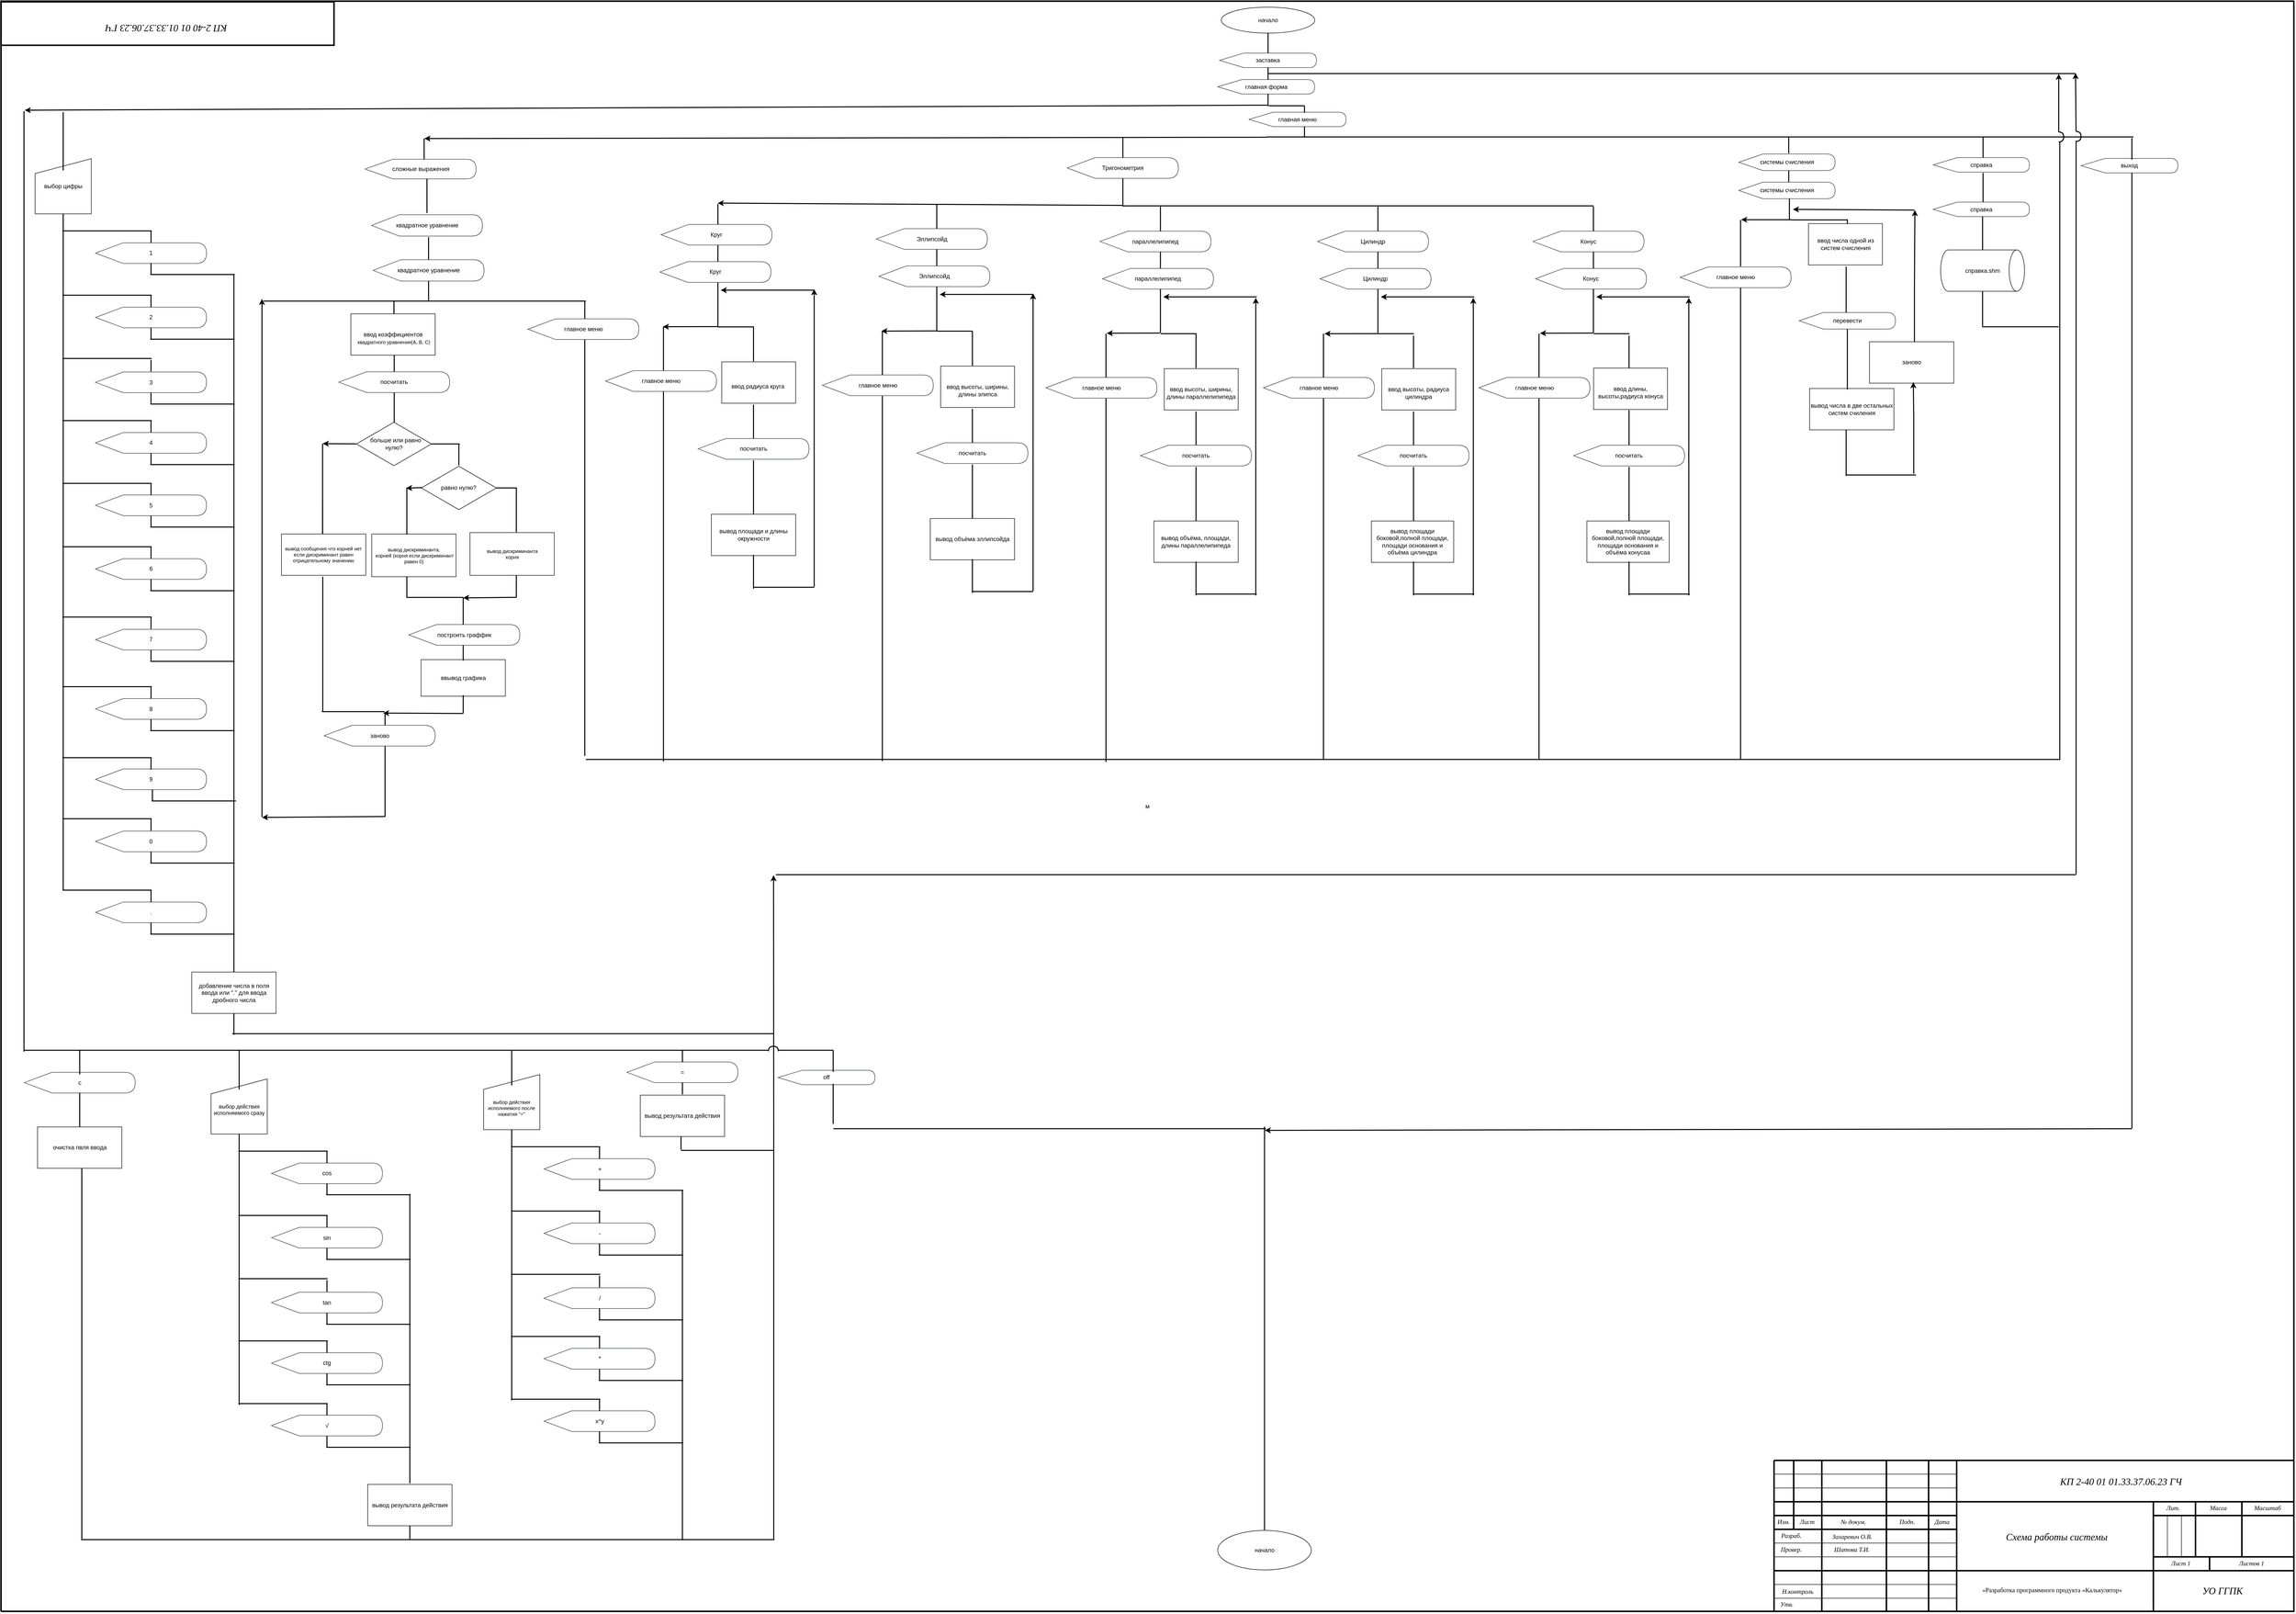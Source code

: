 <mxfile version="21.5.0" type="device" pages="2">
  <diagram name="Страница 1" id="f4SQnIypSBZa1zKmUl7Z">
    <mxGraphModel dx="7170" dy="4180" grid="0" gridSize="10" guides="1" tooltips="1" connect="0" arrows="0" fold="1" page="1" pageScale="1" pageWidth="2339" pageHeight="3300" background="#ffffff" math="0" shadow="0">
      <root>
        <mxCell id="0" />
        <mxCell id="1" parent="0" />
        <UserObject label="" tags="Spaces Building_Envelope Dimensions Non-Movable_Furnishings Connector Annotations Блок-схема Соединительная_линия" id="VBFWUnrpXIDm0enLGJMe-54">
          <mxCell parent="1" vertex="1" visible="0">
            <mxGeometry as="geometry" />
          </mxCell>
        </UserObject>
        <UserObject label="" tags="Фон" id="VBFWUnrpXIDm0enLGJMe-2">
          <mxCell style="vsdxID=5;edgeStyle=none;startArrow=none;endArrow=none;startSize=5;endSize=5;strokeWidth=3;strokeColor=#000000;spacingTop=0;spacingBottom=0;spacingLeft=0;spacingRight=0;verticalAlign=middle;html=1;labelBackgroundColor=none;rounded=0;" parent="1" edge="1">
            <mxGeometry relative="1" as="geometry">
              <Array as="points" />
              <mxPoint x="3607.017" y="3279" as="sourcePoint" />
              <mxPoint x="3607.017" y="2972.148" as="targetPoint" />
            </mxGeometry>
          </mxCell>
        </UserObject>
        <UserObject label="" tags="Фон" id="VBFWUnrpXIDm0enLGJMe-3">
          <mxCell style="vsdxID=2;edgeStyle=none;startArrow=none;endArrow=none;startSize=5;endSize=5;strokeWidth=3;strokeColor=#000000;spacingTop=0;spacingBottom=0;spacingLeft=0;spacingRight=0;verticalAlign=middle;html=1;labelBackgroundColor=none;rounded=0;" parent="1" edge="1">
            <mxGeometry relative="1" as="geometry">
              <mxPoint as="offset" />
              <Array as="points" />
              <mxPoint x="3607.017" y="2972.148" as="sourcePoint" />
              <mxPoint x="4658.649" y="2972.148" as="targetPoint" />
            </mxGeometry>
          </mxCell>
        </UserObject>
        <UserObject label="" tags="Фон" id="VBFWUnrpXIDm0enLGJMe-4">
          <mxCell style="vsdxID=6;edgeStyle=none;startArrow=none;endArrow=none;startSize=5;endSize=5;strokeWidth=3;strokeColor=#000000;spacingTop=0;spacingBottom=0;spacingLeft=0;spacingRight=0;verticalAlign=middle;html=1;labelBackgroundColor=none;rounded=0;" parent="1" edge="1">
            <mxGeometry relative="1" as="geometry">
              <mxPoint as="offset" />
              <Array as="points" />
              <mxPoint x="3607.017" y="3055.835" as="sourcePoint" />
              <mxPoint x="4658.649" y="3055.835" as="targetPoint" />
            </mxGeometry>
          </mxCell>
        </UserObject>
        <UserObject label="&lt;div style=&quot;font-size: 1px&quot;&gt;&lt;/div&gt;" tags="Фон" id="VBFWUnrpXIDm0enLGJMe-5">
          <mxCell style="vsdxID=7;edgeStyle=none;startArrow=none;endArrow=none;startSize=5;endSize=5;strokeWidth=3;strokeColor=#000000;spacingTop=0;spacingBottom=0;spacingLeft=0;spacingRight=0;verticalAlign=middle;html=1;labelBackgroundColor=none;rounded=0;align=center;overflow=width;" parent="1" edge="1">
            <mxGeometry relative="1" as="geometry">
              <mxPoint as="offset" />
              <Array as="points" />
              <mxPoint x="3607.017" y="3195.313" as="sourcePoint" />
              <mxPoint x="4658.649" y="3195.313" as="targetPoint" />
            </mxGeometry>
          </mxCell>
        </UserObject>
        <UserObject label="" tags="Фон" id="VBFWUnrpXIDm0enLGJMe-6">
          <mxCell style="vsdxID=8;edgeStyle=none;startArrow=none;endArrow=none;startSize=5;endSize=5;strokeWidth=3;strokeColor=#000000;spacingTop=0;spacingBottom=0;spacingLeft=0;spacingRight=0;verticalAlign=middle;html=1;labelBackgroundColor=none;rounded=0;" parent="1" edge="1">
            <mxGeometry relative="1" as="geometry">
              <Array as="points" />
              <mxPoint x="3703.653" y="3279" as="sourcePoint" />
              <mxPoint x="3703.653" y="2972.148" as="targetPoint" />
            </mxGeometry>
          </mxCell>
        </UserObject>
        <UserObject label="" tags="Фон" id="VBFWUnrpXIDm0enLGJMe-7">
          <mxCell style="vsdxID=9;edgeStyle=none;startArrow=none;endArrow=none;startSize=5;endSize=5;strokeWidth=3;strokeColor=#000000;spacingTop=0;spacingBottom=0;spacingLeft=0;spacingRight=0;verticalAlign=middle;html=1;labelBackgroundColor=none;rounded=0;" parent="1" edge="1">
            <mxGeometry relative="1" as="geometry">
              <Array as="points" />
              <mxPoint x="3834.397" y="3279" as="sourcePoint" />
              <mxPoint x="3834.397" y="2972.148" as="targetPoint" />
            </mxGeometry>
          </mxCell>
        </UserObject>
        <UserObject label="" tags="Фон" id="VBFWUnrpXIDm0enLGJMe-8">
          <mxCell style="vsdxID=10;edgeStyle=none;startArrow=none;endArrow=none;startSize=5;endSize=5;strokeWidth=3;strokeColor=#000000;spacingTop=0;spacingBottom=0;spacingLeft=0;spacingRight=0;verticalAlign=middle;html=1;labelBackgroundColor=none;rounded=0;" parent="1" edge="1">
            <mxGeometry relative="1" as="geometry">
              <Array as="points" />
              <mxPoint x="3919.664" y="3279" as="sourcePoint" />
              <mxPoint x="3919.664" y="2972.148" as="targetPoint" />
            </mxGeometry>
          </mxCell>
        </UserObject>
        <UserObject label="" tags="Фон" id="VBFWUnrpXIDm0enLGJMe-9">
          <mxCell style="vsdxID=11;edgeStyle=none;startArrow=none;endArrow=none;startSize=5;endSize=5;strokeWidth=3;strokeColor=#000000;spacingTop=0;spacingBottom=0;spacingLeft=0;spacingRight=0;verticalAlign=middle;html=1;labelBackgroundColor=none;rounded=0;" parent="1" edge="1">
            <mxGeometry relative="1" as="geometry">
              <Array as="points" />
              <mxPoint x="3976.509" y="3279" as="sourcePoint" />
              <mxPoint x="3976.509" y="2972.148" as="targetPoint" />
            </mxGeometry>
          </mxCell>
        </UserObject>
        <UserObject label="" tags="Фон" id="VBFWUnrpXIDm0enLGJMe-10">
          <mxCell style="vsdxID=12;edgeStyle=none;startArrow=none;endArrow=none;startSize=5;endSize=5;strokeWidth=3;strokeColor=#000000;spacingTop=0;spacingBottom=0;spacingLeft=0;spacingRight=0;verticalAlign=middle;html=1;labelBackgroundColor=none;rounded=0;" parent="1" edge="1">
            <mxGeometry relative="1" as="geometry">
              <Array as="points" />
              <mxPoint x="4374.424" y="3279" as="sourcePoint" />
              <mxPoint x="4374.424" y="3055.835" as="targetPoint" />
            </mxGeometry>
          </mxCell>
        </UserObject>
        <UserObject label="" tags="Фон" id="VBFWUnrpXIDm0enLGJMe-24">
          <mxCell style="vsdxID=22;edgeStyle=none;startArrow=none;endArrow=none;startSize=5;endSize=5;strokeWidth=3;strokeColor=#000000;spacingTop=0;spacingBottom=0;spacingLeft=0;spacingRight=0;verticalAlign=middle;html=1;labelBackgroundColor=none;rounded=0;" parent="1" edge="1">
            <mxGeometry relative="1" as="geometry">
              <mxPoint as="offset" />
              <Array as="points" />
              <mxPoint x="4374.424" y="3167.418" as="sourcePoint" />
              <mxPoint x="4658.649" y="3167.418" as="targetPoint" />
            </mxGeometry>
          </mxCell>
        </UserObject>
        <UserObject label="" tags="Фон" id="VBFWUnrpXIDm0enLGJMe-25">
          <mxCell style="vsdxID=23;edgeStyle=none;startArrow=none;endArrow=none;startSize=5;endSize=5;strokeWidth=3;strokeColor=#000000;spacingTop=0;spacingBottom=0;spacingLeft=0;spacingRight=0;verticalAlign=middle;html=1;labelBackgroundColor=none;rounded=0;" parent="1" edge="1">
            <mxGeometry relative="1" as="geometry">
              <mxPoint as="offset" />
              <Array as="points" />
              <mxPoint x="4374.424" y="3083.731" as="sourcePoint" />
              <mxPoint x="4658.649" y="3083.731" as="targetPoint" />
            </mxGeometry>
          </mxCell>
        </UserObject>
        <UserObject label="" tags="Фон" id="VBFWUnrpXIDm0enLGJMe-26">
          <mxCell style="vsdxID=24;edgeStyle=none;startArrow=none;endArrow=none;startSize=5;endSize=5;strokeColor=#000000;spacingTop=0;spacingBottom=0;spacingLeft=0;spacingRight=0;verticalAlign=middle;html=1;labelBackgroundColor=none;rounded=0;" parent="1" edge="1">
            <mxGeometry relative="1" as="geometry">
              <Array as="points" />
              <mxPoint x="4402.846" y="3083.731" as="sourcePoint" />
              <mxPoint x="4402.846" y="3167.418" as="targetPoint" />
            </mxGeometry>
          </mxCell>
        </UserObject>
        <UserObject label="" tags="Фон" id="VBFWUnrpXIDm0enLGJMe-27">
          <mxCell style="vsdxID=25;edgeStyle=none;startArrow=none;endArrow=none;startSize=5;endSize=5;strokeColor=#000000;spacingTop=0;spacingBottom=0;spacingLeft=0;spacingRight=0;verticalAlign=middle;html=1;labelBackgroundColor=none;rounded=0;" parent="1" edge="1">
            <mxGeometry relative="1" as="geometry">
              <Array as="points" />
              <mxPoint x="4431.269" y="3083.731" as="sourcePoint" />
              <mxPoint x="4431.269" y="3167.418" as="targetPoint" />
            </mxGeometry>
          </mxCell>
        </UserObject>
        <UserObject label="" tags="Фон" id="VBFWUnrpXIDm0enLGJMe-28">
          <mxCell style="vsdxID=26;edgeStyle=none;startArrow=none;endArrow=none;startSize=5;endSize=5;strokeWidth=3;strokeColor=#000000;spacingTop=0;spacingBottom=0;spacingLeft=0;spacingRight=0;verticalAlign=middle;html=1;labelBackgroundColor=none;rounded=0;" parent="1" edge="1">
            <mxGeometry relative="1" as="geometry">
              <Array as="points" />
              <mxPoint x="4459.691" y="3055.835" as="sourcePoint" />
              <mxPoint x="4459.691" y="3167.418" as="targetPoint" />
            </mxGeometry>
          </mxCell>
        </UserObject>
        <UserObject label="" tags="Фон" id="VBFWUnrpXIDm0enLGJMe-29">
          <mxCell style="vsdxID=27;edgeStyle=none;startArrow=none;endArrow=none;startSize=5;endSize=5;strokeWidth=3;strokeColor=#000000;spacingTop=0;spacingBottom=0;spacingLeft=0;spacingRight=0;verticalAlign=middle;html=1;labelBackgroundColor=none;rounded=0;" parent="1" edge="1">
            <mxGeometry relative="1" as="geometry">
              <Array as="points" />
              <mxPoint x="4553.486" y="3055.835" as="sourcePoint" />
              <mxPoint x="4553.486" y="3167.418" as="targetPoint" />
            </mxGeometry>
          </mxCell>
        </UserObject>
        <UserObject label="" tags="Фон" id="VBFWUnrpXIDm0enLGJMe-30">
          <mxCell style="vsdxID=28;edgeStyle=none;startArrow=none;endArrow=none;startSize=5;endSize=5;strokeWidth=3;strokeColor=#000000;spacingTop=0;spacingBottom=0;spacingLeft=0;spacingRight=0;verticalAlign=middle;html=1;labelBackgroundColor=none;rounded=0;" parent="1" edge="1">
            <mxGeometry relative="1" as="geometry">
              <Array as="points" />
              <mxPoint x="4488.114" y="3167.418" as="sourcePoint" />
              <mxPoint x="4488.114" y="3195.313" as="targetPoint" />
            </mxGeometry>
          </mxCell>
        </UserObject>
        <UserObject label="&lt;div style=&quot;font-size: 1px&quot;&gt;&lt;p style=&quot;text-align:center;margin-left:0;margin-right:0;margin-top:0px;margin-bottom:0px;text-indent:0;vertical-align:middle;direction:ltr;&quot;&gt;&lt;font style=&quot;font-size:12.7px;font-family:ISOCPEUR;color:#000000;direction:ltr;letter-spacing:0px;line-height:120%;opacity:1&quot;&gt;&lt;i&gt;Утв.&lt;br/&gt;&lt;/i&gt;&lt;/font&gt;&lt;/p&gt;&lt;/div&gt;" tags="Фон" id="VBFWUnrpXIDm0enLGJMe-32">
          <mxCell style="verticalAlign=middle;align=center;overflow=width;vsdxID=30;fillColor=none;gradientColor=none;strokeColor=none;points=[];labelBackgroundColor=none;rounded=0;html=1;whiteSpace=wrap;container=0;" parent="1" vertex="1">
            <mxGeometry x="3587.121" y="3251.104" width="92.373" height="26.501" as="geometry" />
          </mxCell>
        </UserObject>
        <UserObject label="&lt;div style=&quot;font-size: 1px&quot;&gt;&lt;p style=&quot;text-align:center;margin-left:0;margin-right:0;margin-top:0px;margin-bottom:0px;text-indent:0;vertical-align:middle;direction:ltr;&quot;&gt;&lt;font style=&quot;font-size:12.7px;font-family:ISOCPEUR;color:#000000;direction:ltr;letter-spacing:0px;line-height:120%;opacity:1&quot;&gt;&lt;i&gt;Лит.&lt;br/&gt;&lt;/i&gt;&lt;/font&gt;&lt;/p&gt;&lt;/div&gt;" tags="Фон" id="VBFWUnrpXIDm0enLGJMe-40">
          <mxCell style="verticalAlign=middle;align=center;overflow=width;vsdxID=43;fillColor=none;gradientColor=none;strokeColor=none;points=[];labelBackgroundColor=none;rounded=0;html=1;whiteSpace=wrap;container=0;" parent="1" vertex="1">
            <mxGeometry x="4374.424" y="3057.23" width="81.004" height="23.711" as="geometry" />
          </mxCell>
        </UserObject>
        <UserObject label="&lt;div style=&quot;font-size: 1px&quot;&gt;&lt;p style=&quot;text-align:center;margin-left:0;margin-right:0;margin-top:0px;margin-bottom:0px;text-indent:0;vertical-align:middle;direction:ltr;&quot;&gt;&lt;font style=&quot;font-size:12.7px;font-family:ISOCPEUR;color:#000000;direction:ltr;letter-spacing:0px;line-height:120%;opacity:1&quot;&gt;&lt;i&gt;Масса&lt;br/&gt;&lt;/i&gt;&lt;/font&gt;&lt;/p&gt;&lt;/div&gt;" tags="Фон" id="VBFWUnrpXIDm0enLGJMe-41">
          <mxCell style="verticalAlign=middle;align=center;overflow=width;vsdxID=44;fillColor=none;gradientColor=none;strokeColor=none;points=[];labelBackgroundColor=none;rounded=0;html=1;whiteSpace=wrap;container=0;" parent="1" vertex="1">
            <mxGeometry x="4461.113" y="3057.23" width="89.531" height="23.711" as="geometry" />
          </mxCell>
        </UserObject>
        <UserObject label="&lt;div style=&quot;font-size: 1px&quot;&gt;&lt;p style=&quot;text-align:center;margin-left:0;margin-right:0;margin-top:0px;margin-bottom:0px;text-indent:0;vertical-align:middle;direction:ltr;&quot;&gt;&lt;font style=&quot;font-size:12.7px;font-family:ISOCPEUR;color:#000000;direction:ltr;letter-spacing:0px;line-height:120%;opacity:1&quot;&gt;&lt;i&gt;Масштаб&lt;br/&gt;&lt;/i&gt;&lt;/font&gt;&lt;/p&gt;&lt;/div&gt;" tags="Фон" id="VBFWUnrpXIDm0enLGJMe-42">
          <mxCell style="verticalAlign=middle;align=center;overflow=width;vsdxID=45;fillColor=none;gradientColor=none;strokeColor=none;points=[];labelBackgroundColor=none;rounded=0;html=1;whiteSpace=wrap;container=0;" parent="1" vertex="1">
            <mxGeometry x="4554.907" y="3057.23" width="100.9" height="23.711" as="geometry" />
          </mxCell>
        </UserObject>
        <UserObject label="&lt;div style=&quot;font-size: 1px&quot;&gt;&lt;p style=&quot;text-align:center;margin-left:0;margin-right:0;margin-top:0px;margin-bottom:0px;text-indent:0;vertical-align:middle;direction:ltr;&quot;&gt;&lt;font style=&quot;font-size:12.7px;font-family:ISOCPEUR;color:#000000;direction:ltr;letter-spacing:0px;line-height:120%;opacity:1&quot;&gt;&lt;i&gt;Листов 1&lt;br/&gt;&lt;/i&gt;&lt;/font&gt;&lt;/p&gt;&lt;/div&gt;" tags="Фон" id="VBFWUnrpXIDm0enLGJMe-43">
          <mxCell style="verticalAlign=middle;align=center;overflow=width;vsdxID=46;fillColor=none;gradientColor=none;strokeColor=none;points=[];labelBackgroundColor=none;rounded=0;html=1;whiteSpace=wrap;container=0;" parent="1" vertex="1">
            <mxGeometry x="4489.535" y="3168.812" width="166.272" height="23.711" as="geometry" />
          </mxCell>
        </UserObject>
        <UserObject label="&lt;div style=&quot;font-size: 1px&quot;&gt;&lt;p style=&quot;text-align:center;margin-left:0;margin-right:0;margin-top:0px;margin-bottom:0px;text-indent:0;vertical-align:middle;direction:ltr;&quot;&gt;&lt;font style=&quot;font-size:12.7px;font-family:ISOCPEUR;color:#000000;direction:ltr;letter-spacing:0px;line-height:120%;opacity:1&quot;&gt;&lt;i&gt;Лист 1&lt;br/&gt;&lt;/i&gt;&lt;/font&gt;&lt;/p&gt;&lt;/div&gt;" tags="Фон" id="VBFWUnrpXIDm0enLGJMe-44">
          <mxCell style="verticalAlign=middle;align=center;overflow=width;vsdxID=47;fillColor=none;gradientColor=none;strokeColor=none;points=[];labelBackgroundColor=none;rounded=0;html=1;whiteSpace=wrap;container=0;" parent="1" vertex="1">
            <mxGeometry x="4375.845" y="3168.812" width="108.005" height="23.711" as="geometry" />
          </mxCell>
        </UserObject>
        <UserObject label="&lt;div style=&quot;font-size: 1px&quot;&gt;&lt;/div&gt;" tags="Блок-схема" id="VBFWUnrpXIDm0enLGJMe-45">
          <mxCell style="verticalAlign=middle;align=center;overflow=width;vsdxID=48;fillColor=none;gradientColor=none;shape=stencil(nZBLDoAgDERP0z3SIyjew0SURgSD+Lu9kMZoXLhwN9O+tukAlrNpJg1SzDH4QW/URgNYgZTkjA4UkwJUgGXng+6DX1zLfmoymdXo17xh5zmRJ6Q42BWCfc2oJfdAr+Yv+AP9Cb7OJ3H/2JG1HNGz/84klThPVCc=);strokeColor=#000000;strokeWidth=3;spacingTop=-1;spacingBottom=-1;spacingLeft=-1;spacingRight=-1;points=[[1,0.5,0],[0.5,1,0],[0.5,0,0]];labelBackgroundColor=none;rounded=0;html=1;whiteSpace=wrap;container=0;" parent="1" vertex="1">
            <mxGeometry x="20.099" y="20.793" width="673.613" height="87.871" as="geometry" />
          </mxCell>
        </UserObject>
        <UserObject label="&lt;div style=&quot;font-size: 1px&quot;&gt;&lt;font style=&quot;font-size:19.76px;font-family:ISOCPEUR;color:#000000;direction:ltr;letter-spacing:0px;line-height:120%;opacity:1&quot;&gt;&lt;i&gt;Схема работы системы&lt;br/&gt;&lt;/i&gt;&lt;/font&gt;&lt;/div&gt;" tags="Фон" id="VBFWUnrpXIDm0enLGJMe-46">
          <mxCell style="verticalAlign=middle;align=center;overflow=width;vsdxID=49;fillColor=none;gradientColor=none;shape=stencil(nZBLDoAgDERP0z3SIyjew0SURgSD+Lu9kMZoXLhwN9O+tukAlrNpJg1SzDH4QW/URgNYgZTkjA4UkwJUgGXng+6DX1zLfmoymdXo17xh5zmRJ6Q42BWCfc2oJfdAr+Yv+AP9Cb7OJ3H/2JG1HNGz/84klThPVCc=);strokeColor=none;points=[];labelBackgroundColor=none;rounded=0;html=1;whiteSpace=wrap;container=0;" parent="1" vertex="1">
            <mxGeometry x="3985.036" y="3107.442" width="387.967" height="39.054" as="geometry" />
          </mxCell>
        </UserObject>
        <UserObject label="&lt;div style=&quot;font-size: 1px&quot;&gt;&lt;p style=&quot;text-align:center;margin-left:0;margin-right:0;margin-top:0px;margin-bottom:0px;text-indent:0;vertical-align:middle;direction:ltr;&quot;&gt;&lt;font style=&quot;font-size:19.76px;font-family:ISOCPEUR;color:#000000;direction:ltr;letter-spacing:0px;line-height:120%;opacity:1&quot;&gt;&lt;i&gt;К&lt;/i&gt;&lt;/font&gt;&lt;font style=&quot;font-size:19.76px;font-family:ISOCPEUR;color:#000000;direction:ltr;letter-spacing:0px;line-height:120%;opacity:1&quot;&gt;&lt;i&gt;П 2-&lt;/i&gt;&lt;/font&gt;&lt;font style=&quot;font-size:19.76px;font-family:ISOCPEUR;color:#000000;direction:ltr;letter-spacing:0px;line-height:120%;opacity:1&quot;&gt;&lt;i&gt;40 &lt;/i&gt;&lt;/font&gt;&lt;font style=&quot;font-size:19.76px;font-family:ISOCPEUR;color:#000000;direction:ltr;letter-spacing:0px;line-height:120%;opacity:1&quot;&gt;&lt;i&gt;0&lt;/i&gt;&lt;/font&gt;&lt;font style=&quot;font-size:19.76px;font-family:ISOCPEUR;color:#000000;direction:ltr;letter-spacing:0px;line-height:120%;opacity:1&quot;&gt;&lt;i&gt;1 01.33&lt;/i&gt;&lt;/font&gt;&lt;font style=&quot;font-size:19.76px;font-family:ISOCPEUR;color:#000000;direction:ltr;letter-spacing:0px;line-height:120%;opacity:1&quot;&gt;&lt;i&gt;.&lt;/i&gt;&lt;/font&gt;&lt;font style=&quot;font-size:19.76px;font-family:ISOCPEUR;color:#000000;direction:ltr;letter-spacing:0px;line-height:120%;opacity:1&quot;&gt;&lt;i&gt;37&lt;/i&gt;&lt;/font&gt;&lt;font style=&quot;font-size:19.76px;font-family:ISOCPEUR;color:#000000;direction:ltr;letter-spacing:0px;line-height:120%;opacity:1&quot;&gt;&lt;i&gt;.06&lt;/i&gt;&lt;/font&gt;&lt;font style=&quot;font-size:19.76px;font-family:ISOCPEUR;color:#000000;direction:ltr;letter-spacing:0px;line-height:120%;opacity:1&quot;&gt;&lt;i&gt;.23  ГЧ&lt;/i&gt;&lt;/font&gt;&lt;font style=&quot;font-size:19.76px;font-family:ISOCPEUR;color:#000000;direction:ltr;letter-spacing:0px;line-height:120%;opacity:1&quot;&gt;&lt;i&gt;&lt;br&gt;&lt;/i&gt;&lt;/font&gt;&lt;/p&gt;&lt;/div&gt;" tags="Фон" id="VBFWUnrpXIDm0enLGJMe-49">
          <mxCell style="verticalAlign=middle;align=center;overflow=width;vsdxID=198;fillColor=none;gradientColor=none;shape=stencil(nZBLDoAgDERP0z3SIyjew0SURgSD+Lu9kMZoXLhwN9O+tukAlrNpJg1SzDH4QW/URgNYgZTkjA4UkwJUgGXng+6DX1zLfmoymdXo17xh5zmRJ6Q42BWCfc2oJfdAr+Yv+AP9Cb7OJ3H/2JG1HNGz/84klThPVCc=);strokeColor=none;points=[];labelBackgroundColor=none;rounded=0;html=1;whiteSpace=wrap;container=0;" parent="1" vertex="1">
            <mxGeometry x="3958.035" y="2952.621" width="702.035" height="124.135" as="geometry" />
          </mxCell>
        </UserObject>
        <UserObject label="&lt;div style=&quot;font-size: 1px&quot;&gt;&lt;p style=&quot;text-align:center;margin-left:0;margin-right:0;margin-top:0px;margin-bottom:0px;text-indent:0;vertical-align:middle;direction:ltr;&quot;&gt;&lt;font style=&quot;font-size:19.76px;font-family:ISOCPEUR;color:#000000;direction:ltr;letter-spacing:0px;line-height:120%;opacity:1&quot;&gt;&lt;i&gt;УО ГГПК&lt;br/&gt;&lt;/i&gt;&lt;/font&gt;&lt;/p&gt;&lt;/div&gt;" tags="Фон" id="VBFWUnrpXIDm0enLGJMe-52">
          <mxCell style="verticalAlign=middle;align=center;overflow=width;vsdxID=201;fillColor=none;gradientColor=none;strokeColor=none;points=[];labelBackgroundColor=none;rounded=0;html=1;whiteSpace=wrap;container=0;" parent="1" vertex="1">
            <mxGeometry x="4374.424" y="3193.918" width="281.383" height="83.687" as="geometry" />
          </mxCell>
        </UserObject>
        <UserObject label="&lt;div style=&quot;font-size: 1px&quot;&gt;&lt;p style=&quot;text-align:center;margin-left:0;margin-right:0;margin-top:0px;margin-bottom:0px;text-indent:0;vertical-align:middle;direction:ltr;&quot;&gt;&lt;font style=&quot;font-size:12.7px;font-family:ISOCPEUR;color:#000000;direction:ltr;letter-spacing:0px;line-height:120%;opacity:1&quot;&gt;«Разработка программного продукта «Калькулятор»&amp;nbsp;&amp;nbsp;&lt;i&gt;&lt;br&gt;&lt;/i&gt;&lt;/font&gt;&lt;/p&gt;&lt;/div&gt;" tags="Фон" id="VBFWUnrpXIDm0enLGJMe-53">
          <mxCell style="verticalAlign=middle;align=center;overflow=width;vsdxID=203;fillColor=none;gradientColor=none;shape=stencil(nZBLDoAgDERP0z3SIyjew0SURgSD+Lu9kMZoXLhwN9O+tukAlrNpJg1SzDH4QW/URgNYgZTkjA4UkwJUgGXng+6DX1zLfmoymdXo17xh5zmRJ6Q42BWCfc2oJfdAr+Yv+AP9Cb7OJ3H/2JG1HNGz/84klThPVCc=);strokeColor=none;points=[];labelBackgroundColor=none;rounded=0;html=1;whiteSpace=wrap;container=0;" parent="1" vertex="1">
            <mxGeometry x="3976.509" y="3207.866" width="392.23" height="54.396" as="geometry" />
          </mxCell>
        </UserObject>
        <mxCell id="VBFWUnrpXIDm0enLGJMe-57" value="&lt;font color=&quot;#000000&quot;&gt;заставка&lt;/font&gt;" style="shape=display;whiteSpace=wrap;html=1;fillColor=#FFFFFF;strokeColor=#36393d;perimeterSpacing=0;container=0;" parent="1" vertex="1">
          <mxGeometry x="2485.281" y="124.453" width="196.115" height="29.29" as="geometry" />
        </mxCell>
        <UserObject label="м&lt;div style=&quot;font-size: 1px&quot;&gt;&lt;/div&gt;" tags="Фон" id="VBFWUnrpXIDm0enLGJMe-1">
          <mxCell style="verticalAlign=middle;align=center;overflow=width;vsdxID=1;fillColor=none;shape=stencil(nZBLDoAgDERP0z3SIyjew0SURgSD+Lu9kMZoXLhwN9O+tukAlrNpJg1SzDH4QW/URgNYgZTkjA4UkwJUgGXng+6DX1zLfmoymdXo17xh5zmRJ6Q42BWCfc2oJfdAr+Yv+AP9Cb7OJ3H/2JG1HNGz/84klThPVCc=);strokeWidth=3;points=[];labelBackgroundColor=none;rounded=0;html=1;whiteSpace=wrap;perimeterSpacing=0;strokeColor=#000000;container=0;" parent="1" vertex="1">
            <mxGeometry x="20.1" y="19.4" width="4638.55" height="3258.207" as="geometry" />
          </mxCell>
        </UserObject>
        <mxCell id="VBFWUnrpXIDm0enLGJMe-51" value="&lt;div style=&quot;font-size: 1px&quot;&gt;&lt;p style=&quot;text-align:center;margin-left:0;margin-right:0;margin-top:17px;margin-bottom:0px;text-indent:0;vertical-align:middle;direction:ltr;&quot;&gt;&lt;font style=&quot;font-size:19.76px;font-family:ISOCPEUR;color:#000000;direction:ltr;letter-spacing:0px;line-height:120%;opacity:1&quot;&gt;&lt;i&gt;К&lt;/i&gt;&lt;/font&gt;&lt;font style=&quot;font-size:19.76px;font-family:ISOCPEUR;color:#000000;direction:ltr;letter-spacing:0px;line-height:120%;opacity:1&quot;&gt;&lt;i&gt;П 2-&lt;/i&gt;&lt;/font&gt;&lt;font style=&quot;font-size:19.76px;font-family:ISOCPEUR;color:#000000;direction:ltr;letter-spacing:0px;line-height:120%;opacity:1&quot;&gt;&lt;i&gt;40 &lt;/i&gt;&lt;/font&gt;&lt;font style=&quot;font-size:19.76px;font-family:ISOCPEUR;color:#000000;direction:ltr;letter-spacing:0px;line-height:120%;opacity:1&quot;&gt;&lt;i&gt;0&lt;/i&gt;&lt;/font&gt;&lt;font style=&quot;font-size:19.76px;font-family:ISOCPEUR;color:#000000;direction:ltr;letter-spacing:0px;line-height:120%;opacity:1&quot;&gt;&lt;i&gt;1 01.33&lt;/i&gt;&lt;/font&gt;&lt;font style=&quot;font-size:19.76px;font-family:ISOCPEUR;color:#000000;direction:ltr;letter-spacing:0px;line-height:120%;opacity:1&quot;&gt;&lt;i&gt;.&lt;/i&gt;&lt;/font&gt;&lt;font style=&quot;font-size:19.76px;font-family:ISOCPEUR;color:#000000;direction:ltr;letter-spacing:0px;line-height:120%;opacity:1&quot;&gt;&lt;i&gt;37&lt;/i&gt;&lt;/font&gt;&lt;font style=&quot;font-size:19.76px;font-family:ISOCPEUR;color:#000000;direction:ltr;letter-spacing:0px;line-height:120%;opacity:1&quot;&gt;&lt;i&gt;.06&lt;/i&gt;&lt;/font&gt;&lt;font style=&quot;font-size:19.76px;font-family:ISOCPEUR;color:#000000;direction:ltr;letter-spacing:0px;line-height:120%;opacity:1&quot;&gt;&lt;i&gt;.23  ГЧ&lt;/i&gt;&lt;/font&gt;&lt;font style=&quot;font-size:19.76px;font-family:ISOCPEUR;color:#000000;direction:ltr;letter-spacing:0px;line-height:120%;opacity:1&quot;&gt;&lt;br&gt;&lt;/font&gt;&lt;/p&gt;&lt;/div&gt;" style="text;vsdxID=200;fillColor=none;gradientColor=none;strokeColor=none;points=[];labelBackgroundColor=none;rounded=0;html=1;whiteSpace=wrap;verticalAlign=middle;align=center;overflow=width;rotation=180.09;;html=1;container=0;" parent="1" vertex="1">
          <mxGeometry x="20.099" y="20.528" width="667.786" height="124.4" as="geometry" />
        </mxCell>
        <mxCell id="VBFWUnrpXIDm0enLGJMe-62" value="&lt;font color=&quot;#000000&quot;&gt;сложные выражения&lt;/font&gt;" style="shape=display;whiteSpace=wrap;html=1;fillColor=#FFFFFF;strokeColor=#36393d;perimeterSpacing=0;container=0;" parent="1" vertex="1">
          <mxGeometry x="756.714" y="339.189" width="224.538" height="39.751" as="geometry" />
        </mxCell>
        <mxCell id="hxkQFXE3yuTgEFwoI_zn-1" value="&lt;font color=&quot;#000000&quot;&gt;квадратное уравнение&lt;/font&gt;" style="shape=display;whiteSpace=wrap;html=1;fillColor=#FFFFFF;strokeColor=#36393d;perimeterSpacing=0;container=0;" parent="1" vertex="1">
          <mxGeometry x="772.742" y="542.567" width="224.538" height="43.238" as="geometry" />
        </mxCell>
        <mxCell id="jW5RZjsn10luiSEYtMxM-1" value="&lt;font color=&quot;#000000&quot;&gt;Круг&lt;/font&gt;" style="shape=display;whiteSpace=wrap;html=1;fillColor=#FFFFFF;strokeColor=#36393d;perimeterSpacing=0;container=0;" parent="1" vertex="1">
          <mxGeometry x="1355.271" y="471.089" width="224.538" height="41.843" as="geometry" />
        </mxCell>
        <mxCell id="VBFWUnrpXIDm0enLGJMe-63" value="&lt;font color=&quot;#000000&quot;&gt;системы счисления&lt;/font&gt;" style="shape=display;whiteSpace=wrap;html=1;fillColor=#FFFFFF;strokeColor=#36393d;perimeterSpacing=0;container=0;" parent="1" vertex="1">
          <mxGeometry x="3535.794" y="385.661" width="194.694" height="33.475" as="geometry" />
        </mxCell>
        <mxCell id="jW5RZjsn10luiSEYtMxM-57" value="заново" style="rounded=0;whiteSpace=wrap;html=1;fillColor=#FFFFFF;strokeColor=#000000;fontColor=#000000;container=0;" parent="1" vertex="1">
          <mxGeometry x="3800.127" y="708.621" width="170.535" height="83.687" as="geometry" />
        </mxCell>
        <mxCell id="VBFWUnrpXIDm0enLGJMe-65" value="&lt;font color=&quot;#000000&quot;&gt;справка&lt;/font&gt;" style="shape=display;whiteSpace=wrap;html=1;fillColor=#FFFFFF;strokeColor=#36393d;perimeterSpacing=0;container=0;" parent="1" vertex="1">
          <mxGeometry x="3929.0" y="336.014" width="194.694" height="29.29" as="geometry" />
        </mxCell>
        <mxCell id="VBFWUnrpXIDm0enLGJMe-64" value="&lt;font color=&quot;#000000&quot;&gt;выход&lt;/font&gt;" style="shape=display;whiteSpace=wrap;html=1;fillColor=#FFFFFF;strokeColor=#36393d;perimeterSpacing=0;container=0;" parent="1" vertex="1">
          <mxGeometry x="4228.001" y="337.544" width="196.115" height="29.29" as="geometry" />
        </mxCell>
        <mxCell id="jW5RZjsn10luiSEYtMxM-61" value="вывод числа в две остальных систем счиления" style="rounded=0;whiteSpace=wrap;html=1;fillColor=#FFFFFF;strokeColor=#000000;fontColor=#000000;container=0;" parent="1" vertex="1">
          <mxGeometry x="3679.02" y="803.144" width="170.535" height="83.687" as="geometry" />
        </mxCell>
        <mxCell id="jW5RZjsn10luiSEYtMxM-75" value="" style="line;strokeWidth=2;direction=south;html=1;strokeColor=#000000;container=0;" parent="1" vertex="1">
          <mxGeometry x="3745.813" y="556.657" width="14.211" height="92.753" as="geometry" />
        </mxCell>
        <mxCell id="jW5RZjsn10luiSEYtMxM-84" value="" style="line;strokeWidth=2;direction=south;html=1;strokeColor=#000000;container=0;" parent="1" vertex="1">
          <mxGeometry x="3748.26" y="682.88" width="14.21" height="122.26" as="geometry" />
        </mxCell>
        <mxCell id="jW5RZjsn10luiSEYtMxM-101" style="rounded=0;orthogonalLoop=1;jettySize=auto;html=1;strokeWidth=2;strokeColor=#000000;entryX=0.52;entryY=0.976;entryDx=0;entryDy=0;entryPerimeter=0;" parent="1" target="jW5RZjsn10luiSEYtMxM-57" edge="1">
          <mxGeometry relative="1" as="geometry">
            <mxPoint x="3889.658" y="797.19" as="targetPoint" />
            <Array as="points">
              <mxPoint x="3889.658" y="863.442" />
            </Array>
            <mxPoint x="3889.658" y="975.419" as="sourcePoint" />
          </mxGeometry>
        </mxCell>
        <mxCell id="jW5RZjsn10luiSEYtMxM-103" value="" style="rounded=0;orthogonalLoop=1;jettySize=auto;html=1;strokeColor=#000000;strokeWidth=2;" parent="1" edge="1" target="HDeW2Qq2UYh1SBmcjEEo-14">
          <mxGeometry relative="1" as="geometry">
            <mxPoint x="3891" y="442.14" as="sourcePoint" />
            <mxPoint x="3638.588" y="469.234" as="targetPoint" />
          </mxGeometry>
        </mxCell>
        <mxCell id="jW5RZjsn10luiSEYtMxM-112" value="вывод площади и длины окружности" style="rounded=0;whiteSpace=wrap;html=1;fillColor=#FFFFFF;strokeColor=#000000;fontColor=#000000;container=0;" parent="1" vertex="1">
          <mxGeometry x="1457.15" y="1057.583" width="170.535" height="83.687" as="geometry" />
        </mxCell>
        <mxCell id="jW5RZjsn10luiSEYtMxM-113" value="" style="line;strokeWidth=2;direction=south;html=1;strokeColor=#000000;container=0;" parent="1" vertex="1">
          <mxGeometry x="1463.27" y="513.03" width="14.21" height="34.06" as="geometry" />
        </mxCell>
        <mxCell id="jW5RZjsn10luiSEYtMxM-114" value="" style="line;strokeWidth=2;direction=south;html=1;strokeColor=#000000;container=0;" parent="1" vertex="1">
          <mxGeometry x="1535.312" y="835.813" width="14.211" height="69.042" as="geometry" />
        </mxCell>
        <mxCell id="jW5RZjsn10luiSEYtMxM-115" value="" style="line;strokeWidth=2;direction=south;html=1;strokeColor=#000000;container=0;" parent="1" vertex="1">
          <mxGeometry x="1535.31" y="948.25" width="14.21" height="109.33" as="geometry" />
        </mxCell>
        <mxCell id="jW5RZjsn10luiSEYtMxM-116" value="" style="line;strokeWidth=2;direction=south;html=1;strokeColor=#000000;container=0;" parent="1" vertex="1">
          <mxGeometry x="1535.31" y="1139.87" width="14.21" height="68.38" as="geometry" />
        </mxCell>
        <mxCell id="jW5RZjsn10luiSEYtMxM-178" value="вывод&amp;nbsp;дискриминанта&lt;br style=&quot;font-size: 10px;&quot;&gt;&amp;nbsp;корня&amp;nbsp;" style="rounded=0;whiteSpace=wrap;html=1;fillColor=#FFFFFF;strokeColor=#000000;fontColor=#000000;fontSize=10;container=0;" parent="1" vertex="1">
          <mxGeometry x="968.783" y="1094.731" width="170.535" height="86.476" as="geometry" />
        </mxCell>
        <mxCell id="jW5RZjsn10luiSEYtMxM-179" value="вывод сообщения что корней нет если дискриминант равен отрицательному значению" style="rounded=0;whiteSpace=wrap;html=1;fillColor=#FFFFFF;strokeColor=#000000;fontColor=#000000;fontSize=10;container=0;" parent="1" vertex="1">
          <mxGeometry x="587.457" y="1097.516" width="170.535" height="83.687" as="geometry" />
        </mxCell>
        <mxCell id="jW5RZjsn10luiSEYtMxM-180" style="rounded=0;orthogonalLoop=1;jettySize=auto;html=1;strokeWidth=2;strokeColor=#000000;" parent="1" edge="1">
          <mxGeometry relative="1" as="geometry">
            <mxPoint x="3891.079" y="708.621" as="sourcePoint" />
            <mxPoint x="3892" y="442.14" as="targetPoint" />
            <Array as="points">
              <mxPoint x="3891.079" y="597.736" />
            </Array>
          </mxGeometry>
        </mxCell>
        <mxCell id="jW5RZjsn10luiSEYtMxM-181" value="" style="line;strokeWidth=2;direction=south;html=1;strokeColor=#000000;container=0;" parent="1" vertex="1">
          <mxGeometry x="3745.81" y="887.36" width="14.21" height="92.78" as="geometry" />
        </mxCell>
        <mxCell id="ZyromYlF29LpRiUBpuh1-11" value="" style="line;strokeWidth=2;direction=south;html=1;strokeColor=#000000;container=0;" parent="1" vertex="1">
          <mxGeometry x="874.667" y="378.94" width="14.211" height="69.042" as="geometry" />
        </mxCell>
        <mxCell id="ZyromYlF29LpRiUBpuh1-13" value="" style="line;strokeWidth=2;direction=south;html=1;strokeColor=#000000;container=0;" parent="1" vertex="1">
          <mxGeometry x="808.442" y="805.31" width="14.211" height="69.042" as="geometry" />
        </mxCell>
        <mxCell id="ZyromYlF29LpRiUBpuh1-17" value="" style="line;strokeWidth=2;direction=south;html=1;strokeColor=#000000;container=0;" parent="1" vertex="1">
          <mxGeometry x="808.44" y="735.74" width="14.21" height="34.04" as="geometry" />
        </mxCell>
        <mxCell id="ZyromYlF29LpRiUBpuh1-23" value="" style="line;strokeWidth=2;direction=south;html=1;strokeColor=#000000;container=0;" parent="1" vertex="1">
          <mxGeometry x="663.487" y="1030.567" width="14.211" height="66.949" as="geometry" />
        </mxCell>
        <mxCell id="ZyromYlF29LpRiUBpuh1-30" value="" style="line;strokeWidth=2;direction=south;html=1;strokeColor=#000000;container=0;" parent="1" vertex="1">
          <mxGeometry x="789.88" y="1462" width="14.21" height="22.78" as="geometry" />
        </mxCell>
        <mxCell id="AGoieQq53PAI2Qo3yoFE-1" value="&lt;font color=&quot;#000000&quot;&gt;Тригонометрия&lt;/font&gt;" style="shape=display;whiteSpace=wrap;html=1;fillColor=#FFFFFF;strokeColor=#36393d;perimeterSpacing=0;container=0;" parent="1" vertex="1">
          <mxGeometry x="2177.366" y="336.014" width="224.538" height="41.843" as="geometry" />
        </mxCell>
        <mxCell id="AGoieQq53PAI2Qo3yoFE-26" value="&lt;font color=&quot;#000000&quot;&gt;с&lt;/font&gt;" style="shape=display;whiteSpace=wrap;html=1;fillColor=#FFFFFF;strokeColor=#36393d;perimeterSpacing=0;container=0;" parent="1" vertex="1">
          <mxGeometry x="66.996" y="2186.887" width="224.538" height="41.843" as="geometry" />
        </mxCell>
        <mxCell id="AGoieQq53PAI2Qo3yoFE-27" value="очистка пвля ввода" style="rounded=0;whiteSpace=wrap;html=1;fillColor=#FFFFFF;strokeColor=#000000;fontColor=#000000;container=0;" parent="1" vertex="1">
          <mxGeometry x="93.997" y="2297.423" width="170.535" height="83.687" as="geometry" />
        </mxCell>
        <mxCell id="AGoieQq53PAI2Qo3yoFE-28" value="" style="line;strokeWidth=2;direction=south;html=1;strokeColor=#000000;container=0;" parent="1" vertex="1">
          <mxGeometry x="172.159" y="2228.382" width="14.211" height="69.042" as="geometry" />
        </mxCell>
        <mxCell id="AGoieQq53PAI2Qo3yoFE-29" value="" style="line;strokeWidth=2;direction=south;html=1;strokeColor=#000000;container=0;" parent="1" vertex="1">
          <mxGeometry x="176.423" y="2381.11" width="14.211" height="752.833" as="geometry" />
        </mxCell>
        <mxCell id="AGoieQq53PAI2Qo3yoFE-30" value="&lt;font color=&quot;#000000&quot;&gt;off&lt;/font&gt;" style="shape=display;whiteSpace=wrap;html=1;fillColor=#FFFFFF;strokeColor=#36393d;perimeterSpacing=0;container=0;" parent="1" vertex="1">
          <mxGeometry x="1591.998" y="2182.699" width="196.115" height="29.29" as="geometry" />
        </mxCell>
        <mxCell id="AGoieQq53PAI2Qo3yoFE-103" value="справка.shm" style="strokeWidth=1;html=1;shape=mxgraph.flowchart.direct_data;whiteSpace=wrap;strokeColor=#000000;fillColor=#FFFFFF;fontColor=#000000;container=0;" parent="1" vertex="1">
          <mxGeometry x="3943.997" y="522.741" width="169.824" height="83.687" as="geometry" />
        </mxCell>
        <mxCell id="AGoieQq53PAI2Qo3yoFE-104" value="" style="line;strokeWidth=2;direction=south;html=1;strokeColor=#000000;container=0;" parent="1" vertex="1">
          <mxGeometry x="138.741" y="449.736" width="14.211" height="1368.279" as="geometry" />
        </mxCell>
        <mxCell id="AGoieQq53PAI2Qo3yoFE-105" value="" style="line;strokeWidth=2;direction=south;html=1;strokeColor=#000000;container=0;" parent="1" vertex="1">
          <mxGeometry x="4021.804" y="453.699" width="14.211" height="69.042" as="geometry" />
        </mxCell>
        <mxCell id="AGoieQq53PAI2Qo3yoFE-106" value="" style="line;strokeWidth=2;direction=south;html=1;strokeColor=#000000;container=0;" parent="1" vertex="1">
          <mxGeometry x="2282.529" y="377.857" width="14.211" height="57.186" as="geometry" />
        </mxCell>
        <mxCell id="AGoieQq53PAI2Qo3yoFE-107" value="" style="line;strokeWidth=2;html=1;perimeter=backbonePerimeter;points=[];outlineConnect=0;fontColor=#000000;strokeColor=#000000;container=0;" parent="1" vertex="1">
          <mxGeometry x="2291.06" y="426.67" width="950.94" height="13.95" as="geometry" />
        </mxCell>
        <mxCell id="AGoieQq53PAI2Qo3yoFE-112" value="" style="line;strokeWidth=2;direction=south;html=1;strokeColor=#000000;container=0;" parent="1" vertex="1">
          <mxGeometry x="1463.27" y="429.57" width="14.21" height="41.52" as="geometry" />
        </mxCell>
        <mxCell id="AGoieQq53PAI2Qo3yoFE-113" style="rounded=0;orthogonalLoop=1;jettySize=auto;html=1;strokeColor=#000000;strokeWidth=2;" parent="1" source="AGoieQq53PAI2Qo3yoFE-107" edge="1">
          <mxGeometry relative="1" as="geometry">
            <mxPoint x="1470" y="428" as="targetPoint" />
          </mxGeometry>
        </mxCell>
        <mxCell id="45HgwXJjL0l8ppik7GJS-1" value="выбор цифры" style="shape=manualInput;whiteSpace=wrap;html=1;fillColor=#FFFFFF;strokeColor=#000000;fontColor=#000000;container=0;" parent="1" vertex="1">
          <mxGeometry x="89.001" y="338.154" width="113.69" height="111.582" as="geometry" />
        </mxCell>
        <mxCell id="45HgwXJjL0l8ppik7GJS-2" value="1" style="shape=display;whiteSpace=wrap;html=1;fillColor=#FFFFFF;strokeColor=#36393d;perimeterSpacing=0;fontColor=#000000;container=0;" parent="1" vertex="1">
          <mxGeometry x="211.218" y="508.317" width="224.538" height="41.843" as="geometry" />
        </mxCell>
        <mxCell id="45HgwXJjL0l8ppik7GJS-3" value="2" style="shape=display;whiteSpace=wrap;html=1;fillColor=#FFFFFF;strokeColor=#36393d;perimeterSpacing=0;fontColor=#000000;container=0;" parent="1" vertex="1">
          <mxGeometry x="211.218" y="638.464" width="224.538" height="41.843" as="geometry" />
        </mxCell>
        <mxCell id="45HgwXJjL0l8ppik7GJS-4" value="3" style="shape=display;whiteSpace=wrap;html=1;fillColor=#FFFFFF;strokeColor=#36393d;perimeterSpacing=0;fontColor=#000000;container=0;" parent="1" vertex="1">
          <mxGeometry x="211.218" y="769.754" width="224.538" height="41.843" as="geometry" />
        </mxCell>
        <mxCell id="45HgwXJjL0l8ppik7GJS-5" value="4" style="shape=display;whiteSpace=wrap;html=1;fillColor=#FFFFFF;strokeColor=#36393d;perimeterSpacing=0;fontColor=#000000;container=0;" parent="1" vertex="1">
          <mxGeometry x="211.218" y="892.23" width="224.538" height="41.843" as="geometry" />
        </mxCell>
        <mxCell id="45HgwXJjL0l8ppik7GJS-6" value="5" style="shape=display;whiteSpace=wrap;html=1;fillColor=#FFFFFF;strokeColor=#36393d;perimeterSpacing=0;fontColor=#000000;container=0;" parent="1" vertex="1">
          <mxGeometry x="211.218" y="1018.639" width="224.538" height="41.843" as="geometry" />
        </mxCell>
        <mxCell id="45HgwXJjL0l8ppik7GJS-14" value="6" style="shape=display;whiteSpace=wrap;html=1;fillColor=#FFFFFF;strokeColor=#36393d;perimeterSpacing=0;fontColor=#000000;container=0;" parent="1" vertex="1">
          <mxGeometry x="211.218" y="1147.475" width="224.538" height="41.843" as="geometry" />
        </mxCell>
        <mxCell id="45HgwXJjL0l8ppik7GJS-15" value="7" style="shape=display;whiteSpace=wrap;html=1;fillColor=#FFFFFF;strokeColor=#36393d;perimeterSpacing=0;fontColor=#000000;container=0;" parent="1" vertex="1">
          <mxGeometry x="211.218" y="1290.44" width="224.538" height="41.843" as="geometry" />
        </mxCell>
        <mxCell id="45HgwXJjL0l8ppik7GJS-16" value="8" style="shape=display;whiteSpace=wrap;html=1;fillColor=#FFFFFF;strokeColor=#36393d;perimeterSpacing=0;fontColor=#000000;container=0;" parent="1" vertex="1">
          <mxGeometry x="211.218" y="1430.615" width="224.538" height="41.843" as="geometry" />
        </mxCell>
        <mxCell id="45HgwXJjL0l8ppik7GJS-17" value="9" style="shape=display;whiteSpace=wrap;html=1;fillColor=#FFFFFF;strokeColor=#36393d;perimeterSpacing=0;fontColor=#000000;container=0;" parent="1" vertex="1">
          <mxGeometry x="211.218" y="1573.05" width="224.538" height="41.843" as="geometry" />
        </mxCell>
        <mxCell id="45HgwXJjL0l8ppik7GJS-18" value="0" style="shape=display;whiteSpace=wrap;html=1;fillColor=#FFFFFF;strokeColor=#36393d;perimeterSpacing=0;fontColor=#000000;container=0;" parent="1" vertex="1">
          <mxGeometry x="211.218" y="1698.692" width="224.538" height="41.843" as="geometry" />
        </mxCell>
        <mxCell id="45HgwXJjL0l8ppik7GJS-19" value="." style="shape=display;whiteSpace=wrap;html=1;fillColor=#FFFFFF;strokeColor=#36393d;perimeterSpacing=0;fontColor=#000000;container=0;" parent="1" vertex="1">
          <mxGeometry x="211.218" y="1842.34" width="224.538" height="41.843" as="geometry" />
        </mxCell>
        <mxCell id="45HgwXJjL0l8ppik7GJS-20" value="" style="line;strokeWidth=2;html=1;perimeter=backbonePerimeter;points=[];outlineConnect=0;strokeColor=#000000;container=0;" parent="1" vertex="1">
          <mxGeometry x="144.425" y="477.283" width="180.483" height="13.948" as="geometry" />
        </mxCell>
        <mxCell id="45HgwXJjL0l8ppik7GJS-22" value="" style="line;strokeWidth=2;direction=south;html=1;strokeColor=#000000;container=0;" parent="1" vertex="1">
          <mxGeometry x="316.381" y="484.606" width="14.211" height="23.711" as="geometry" />
        </mxCell>
        <mxCell id="45HgwXJjL0l8ppik7GJS-23" value="" style="line;strokeWidth=2;html=1;perimeter=backbonePerimeter;points=[];outlineConnect=0;strokeColor=#000000;container=0;" parent="1" vertex="1">
          <mxGeometry x="144.425" y="607.43" width="180.483" height="13.948" as="geometry" />
        </mxCell>
        <mxCell id="45HgwXJjL0l8ppik7GJS-24" value="" style="line;strokeWidth=2;direction=south;html=1;strokeColor=#000000;container=0;" parent="1" vertex="1">
          <mxGeometry x="316.381" y="614.752" width="14.211" height="23.711" as="geometry" />
        </mxCell>
        <mxCell id="45HgwXJjL0l8ppik7GJS-25" value="" style="line;strokeWidth=2;html=1;perimeter=backbonePerimeter;points=[];outlineConnect=0;strokeColor=#000000;container=0;" parent="1" vertex="1">
          <mxGeometry x="144.425" y="735.401" width="180.483" height="13.948" as="geometry" />
        </mxCell>
        <mxCell id="45HgwXJjL0l8ppik7GJS-26" value="" style="line;strokeWidth=2;direction=south;html=1;strokeColor=#000000;container=0;" parent="1" vertex="1">
          <mxGeometry x="316.381" y="745.164" width="14.211" height="23.711" as="geometry" />
        </mxCell>
        <mxCell id="45HgwXJjL0l8ppik7GJS-27" value="" style="line;strokeWidth=2;html=1;perimeter=backbonePerimeter;points=[];outlineConnect=0;strokeColor=#000000;container=0;" parent="1" vertex="1">
          <mxGeometry x="144.425" y="861.196" width="180.483" height="13.948" as="geometry" />
        </mxCell>
        <mxCell id="45HgwXJjL0l8ppik7GJS-28" value="" style="line;strokeWidth=2;direction=south;html=1;strokeColor=#000000;container=0;" parent="1" vertex="1">
          <mxGeometry x="316.381" y="868.519" width="14.211" height="23.711" as="geometry" />
        </mxCell>
        <mxCell id="45HgwXJjL0l8ppik7GJS-29" value="" style="line;strokeWidth=2;html=1;perimeter=backbonePerimeter;points=[];outlineConnect=0;strokeColor=#000000;container=0;" parent="1" vertex="1">
          <mxGeometry x="144.425" y="988.121" width="180.483" height="13.948" as="geometry" />
        </mxCell>
        <mxCell id="45HgwXJjL0l8ppik7GJS-30" value="" style="line;strokeWidth=2;direction=south;html=1;strokeColor=#000000;container=0;" parent="1" vertex="1">
          <mxGeometry x="316.381" y="995.444" width="14.211" height="23.711" as="geometry" />
        </mxCell>
        <mxCell id="45HgwXJjL0l8ppik7GJS-31" value="" style="line;strokeWidth=2;direction=south;html=1;strokeColor=#000000;container=0;" parent="1" vertex="1">
          <mxGeometry x="316.381" y="1123.764" width="14.211" height="23.711" as="geometry" />
        </mxCell>
        <mxCell id="45HgwXJjL0l8ppik7GJS-32" value="" style="line;strokeWidth=2;html=1;perimeter=backbonePerimeter;points=[];outlineConnect=0;strokeColor=#000000;container=0;" parent="1" vertex="1">
          <mxGeometry x="144.425" y="1116.441" width="180.483" height="13.948" as="geometry" />
        </mxCell>
        <mxCell id="45HgwXJjL0l8ppik7GJS-33" value="" style="line;strokeWidth=2;direction=south;html=1;strokeColor=#000000;container=0;" parent="1" vertex="1">
          <mxGeometry x="316.381" y="1266.031" width="14.211" height="23.711" as="geometry" />
        </mxCell>
        <mxCell id="45HgwXJjL0l8ppik7GJS-34" value="" style="line;strokeWidth=2;html=1;perimeter=backbonePerimeter;points=[];outlineConnect=0;strokeColor=#000000;container=0;" parent="1" vertex="1">
          <mxGeometry x="144.425" y="1258.709" width="180.483" height="13.948" as="geometry" />
        </mxCell>
        <mxCell id="45HgwXJjL0l8ppik7GJS-35" value="" style="line;strokeWidth=2;html=1;perimeter=backbonePerimeter;points=[];outlineConnect=0;strokeColor=#000000;container=0;" parent="1" vertex="1">
          <mxGeometry x="144.425" y="1399.581" width="180.483" height="13.948" as="geometry" />
        </mxCell>
        <mxCell id="45HgwXJjL0l8ppik7GJS-36" value="" style="line;strokeWidth=2;direction=south;html=1;strokeColor=#000000;container=0;" parent="1" vertex="1">
          <mxGeometry x="316.381" y="1406.904" width="14.211" height="23.711" as="geometry" />
        </mxCell>
        <mxCell id="45HgwXJjL0l8ppik7GJS-37" value="" style="line;strokeWidth=2;html=1;perimeter=backbonePerimeter;points=[];outlineConnect=0;strokeColor=#000000;container=0;" parent="1" vertex="1">
          <mxGeometry x="144.425" y="1543.244" width="180.483" height="13.948" as="geometry" />
        </mxCell>
        <mxCell id="45HgwXJjL0l8ppik7GJS-38" value="" style="line;strokeWidth=2;direction=south;html=1;strokeColor=#000000;container=0;" parent="1" vertex="1">
          <mxGeometry x="316.381" y="1550.566" width="14.211" height="23.711" as="geometry" />
        </mxCell>
        <mxCell id="45HgwXJjL0l8ppik7GJS-39" value="" style="line;strokeWidth=2;html=1;perimeter=backbonePerimeter;points=[];outlineConnect=0;strokeColor=#000000;container=0;" parent="1" vertex="1">
          <mxGeometry x="144.425" y="1666.779" width="180.483" height="13.948" as="geometry" />
        </mxCell>
        <mxCell id="45HgwXJjL0l8ppik7GJS-40" value="" style="line;strokeWidth=2;direction=south;html=1;strokeColor=#000000;container=0;" parent="1" vertex="1">
          <mxGeometry x="316.381" y="1674.102" width="14.211" height="23.711" as="geometry" />
        </mxCell>
        <mxCell id="45HgwXJjL0l8ppik7GJS-41" value="" style="line;strokeWidth=2;direction=south;html=1;strokeColor=#000000;container=0;" parent="1" vertex="1">
          <mxGeometry x="316.381" y="1674.102" width="14.211" height="23.711" as="geometry" />
        </mxCell>
        <mxCell id="45HgwXJjL0l8ppik7GJS-42" value="" style="line;strokeWidth=2;direction=south;html=1;strokeColor=#000000;container=0;" parent="1" vertex="1">
          <mxGeometry x="316.381" y="1818.629" width="14.211" height="23.711" as="geometry" />
        </mxCell>
        <mxCell id="45HgwXJjL0l8ppik7GJS-43" value="" style="line;strokeWidth=2;html=1;perimeter=backbonePerimeter;points=[];outlineConnect=0;strokeColor=#000000;container=0;" parent="1" vertex="1">
          <mxGeometry x="144.425" y="1811.307" width="180.483" height="13.948" as="geometry" />
        </mxCell>
        <mxCell id="45HgwXJjL0l8ppik7GJS-44" value="" style="line;strokeWidth=2;direction=south;html=1;strokeColor=#000000;container=0;" parent="1" vertex="1">
          <mxGeometry x="316.381" y="549.463" width="14.211" height="23.711" as="geometry" />
        </mxCell>
        <mxCell id="45HgwXJjL0l8ppik7GJS-45" value="" style="line;strokeWidth=2;html=1;perimeter=backbonePerimeter;points=[];outlineConnect=0;strokeColor=#000000;container=0;" parent="1" vertex="1">
          <mxGeometry x="322.066" y="565.503" width="170.535" height="13.948" as="geometry" />
        </mxCell>
        <mxCell id="45HgwXJjL0l8ppik7GJS-46" value="" style="line;strokeWidth=2;html=1;perimeter=backbonePerimeter;points=[];outlineConnect=0;strokeColor=#000000;container=0;" parent="1" vertex="1">
          <mxGeometry x="322.066" y="696.347" width="170.535" height="13.948" as="geometry" />
        </mxCell>
        <mxCell id="45HgwXJjL0l8ppik7GJS-47" value="" style="line;strokeWidth=2;direction=south;html=1;strokeColor=#000000;container=0;" parent="1" vertex="1">
          <mxGeometry x="316.381" y="680.307" width="14.211" height="23.711" as="geometry" />
        </mxCell>
        <mxCell id="45HgwXJjL0l8ppik7GJS-48" value="" style="line;strokeWidth=2;html=1;perimeter=backbonePerimeter;points=[];outlineConnect=0;strokeColor=#000000;container=0;" parent="1" vertex="1">
          <mxGeometry x="322.066" y="827.638" width="170.535" height="13.948" as="geometry" />
        </mxCell>
        <mxCell id="45HgwXJjL0l8ppik7GJS-49" value="" style="line;strokeWidth=2;direction=south;html=1;strokeColor=#000000;container=0;" parent="1" vertex="1">
          <mxGeometry x="316.381" y="811.598" width="14.211" height="23.711" as="geometry" />
        </mxCell>
        <mxCell id="45HgwXJjL0l8ppik7GJS-50" value="" style="line;strokeWidth=2;html=1;perimeter=backbonePerimeter;points=[];outlineConnect=0;strokeColor=#000000;container=0;" parent="1" vertex="1">
          <mxGeometry x="322.066" y="950.113" width="170.535" height="13.948" as="geometry" />
        </mxCell>
        <mxCell id="45HgwXJjL0l8ppik7GJS-51" value="" style="line;strokeWidth=2;direction=south;html=1;strokeColor=#000000;container=0;" parent="1" vertex="1">
          <mxGeometry x="316.381" y="934.073" width="14.211" height="23.711" as="geometry" />
        </mxCell>
        <mxCell id="45HgwXJjL0l8ppik7GJS-52" value="" style="line;strokeWidth=2;html=1;perimeter=backbonePerimeter;points=[];outlineConnect=0;strokeColor=#000000;container=0;" parent="1" vertex="1">
          <mxGeometry x="322.066" y="1076.522" width="170.535" height="13.948" as="geometry" />
        </mxCell>
        <mxCell id="45HgwXJjL0l8ppik7GJS-53" value="" style="line;strokeWidth=2;direction=south;html=1;strokeColor=#000000;container=0;" parent="1" vertex="1">
          <mxGeometry x="316.381" y="1060.482" width="14.211" height="23.711" as="geometry" />
        </mxCell>
        <mxCell id="45HgwXJjL0l8ppik7GJS-54" value="" style="line;strokeWidth=2;html=1;perimeter=backbonePerimeter;points=[];outlineConnect=0;strokeColor=#000000;container=0;" parent="1" vertex="1">
          <mxGeometry x="322.066" y="1205.358" width="170.535" height="13.948" as="geometry" />
        </mxCell>
        <mxCell id="45HgwXJjL0l8ppik7GJS-55" value="" style="line;strokeWidth=2;direction=south;html=1;strokeColor=#000000;container=0;" parent="1" vertex="1">
          <mxGeometry x="316.381" y="1189.318" width="14.211" height="23.711" as="geometry" />
        </mxCell>
        <mxCell id="45HgwXJjL0l8ppik7GJS-56" value="" style="line;strokeWidth=2;html=1;perimeter=backbonePerimeter;points=[];outlineConnect=0;strokeColor=#000000;container=0;" parent="1" vertex="1">
          <mxGeometry x="322.066" y="1348.323" width="170.535" height="13.948" as="geometry" />
        </mxCell>
        <mxCell id="45HgwXJjL0l8ppik7GJS-57" value="" style="line;strokeWidth=2;direction=south;html=1;strokeColor=#000000;container=0;" parent="1" vertex="1">
          <mxGeometry x="316.381" y="1332.283" width="14.211" height="23.711" as="geometry" />
        </mxCell>
        <mxCell id="45HgwXJjL0l8ppik7GJS-58" value="" style="line;strokeWidth=2;html=1;perimeter=backbonePerimeter;points=[];outlineConnect=0;strokeColor=#000000;container=0;" parent="1" vertex="1">
          <mxGeometry x="322.066" y="1488.499" width="170.535" height="13.948" as="geometry" />
        </mxCell>
        <mxCell id="45HgwXJjL0l8ppik7GJS-59" value="" style="line;strokeWidth=2;direction=south;html=1;strokeColor=#000000;container=0;" parent="1" vertex="1">
          <mxGeometry x="316.381" y="1472.459" width="14.211" height="23.711" as="geometry" />
        </mxCell>
        <mxCell id="45HgwXJjL0l8ppik7GJS-60" value="" style="line;strokeWidth=2;html=1;perimeter=backbonePerimeter;points=[];outlineConnect=0;strokeColor=#000000;container=0;" parent="1" vertex="1">
          <mxGeometry x="324.908" y="1630.766" width="170.535" height="13.948" as="geometry" />
        </mxCell>
        <mxCell id="45HgwXJjL0l8ppik7GJS-61" value="" style="line;strokeWidth=2;direction=south;html=1;strokeColor=#000000;container=0;" parent="1" vertex="1">
          <mxGeometry x="319.223" y="1614.726" width="14.211" height="23.711" as="geometry" />
        </mxCell>
        <mxCell id="45HgwXJjL0l8ppik7GJS-62" value="" style="line;strokeWidth=2;html=1;perimeter=backbonePerimeter;points=[];outlineConnect=0;strokeColor=#000000;container=0;" parent="1" vertex="1">
          <mxGeometry x="322.066" y="1756.575" width="170.535" height="13.948" as="geometry" />
        </mxCell>
        <mxCell id="45HgwXJjL0l8ppik7GJS-63" value="" style="line;strokeWidth=2;direction=south;html=1;strokeColor=#000000;container=0;" parent="1" vertex="1">
          <mxGeometry x="316.381" y="1740.535" width="14.211" height="23.711" as="geometry" />
        </mxCell>
        <mxCell id="45HgwXJjL0l8ppik7GJS-64" value="" style="line;strokeWidth=2;html=1;perimeter=backbonePerimeter;points=[];outlineConnect=0;strokeColor=#000000;container=0;" parent="1" vertex="1">
          <mxGeometry x="322.066" y="1900.224" width="170.535" height="13.948" as="geometry" />
        </mxCell>
        <mxCell id="45HgwXJjL0l8ppik7GJS-65" value="" style="line;strokeWidth=2;direction=south;html=1;strokeColor=#000000;container=0;" parent="1" vertex="1">
          <mxGeometry x="316.381" y="1884.184" width="14.211" height="23.711" as="geometry" />
        </mxCell>
        <mxCell id="45HgwXJjL0l8ppik7GJS-66" value="" style="line;strokeWidth=2;direction=south;html=1;perimeter=backbonePerimeter;points=[];outlineConnect=0;strokeColor=#000000;container=0;" parent="1" vertex="1">
          <mxGeometry x="484.074" y="571.082" width="14.211" height="1412.912" as="geometry" />
        </mxCell>
        <mxCell id="45HgwXJjL0l8ppik7GJS-67" value="добавление числа в поля ввода или &quot;.&quot; для ввода дробного числа" style="rounded=0;whiteSpace=wrap;html=1;fontColor=#000000;fillColor=#FFFFFF;strokeColor=#000000;container=0;" parent="1" vertex="1">
          <mxGeometry x="405.912" y="1983.994" width="170.535" height="83.687" as="geometry" />
        </mxCell>
        <mxCell id="45HgwXJjL0l8ppik7GJS-68" value="" style="line;strokeWidth=2;direction=south;html=1;strokeColor=#000000;container=0;" parent="1" vertex="1">
          <mxGeometry x="494.754" y="2311.887" width="14.211" height="547.8" as="geometry" />
        </mxCell>
        <mxCell id="45HgwXJjL0l8ppik7GJS-69" value="&lt;br&gt;выбор действия исполняемого сразу" style="shape=manualInput;whiteSpace=wrap;html=1;fillColor=#FFFFFF;strokeColor=#000000;fontColor=#000000;fontSize=11;container=0;" parent="1" vertex="1">
          <mxGeometry x="445.015" y="2200.305" width="113.69" height="111.582" as="geometry" />
        </mxCell>
        <mxCell id="45HgwXJjL0l8ppik7GJS-70" value="cos" style="shape=display;whiteSpace=wrap;html=1;fillColor=#FFFFFF;strokeColor=#36393d;perimeterSpacing=0;fontColor=#000000;container=0;" parent="1" vertex="1">
          <mxGeometry x="567.232" y="2370.468" width="224.538" height="41.843" as="geometry" />
        </mxCell>
        <mxCell id="45HgwXJjL0l8ppik7GJS-71" value="sin" style="shape=display;whiteSpace=wrap;html=1;fillColor=#FFFFFF;strokeColor=#36393d;perimeterSpacing=0;fontColor=#000000;container=0;" parent="1" vertex="1">
          <mxGeometry x="567.232" y="2500.615" width="224.538" height="41.843" as="geometry" />
        </mxCell>
        <mxCell id="45HgwXJjL0l8ppik7GJS-72" value="tan" style="shape=display;whiteSpace=wrap;html=1;fillColor=#FFFFFF;strokeColor=#36393d;perimeterSpacing=0;fontColor=#000000;container=0;" parent="1" vertex="1">
          <mxGeometry x="567.232" y="2631.906" width="224.538" height="41.843" as="geometry" />
        </mxCell>
        <mxCell id="45HgwXJjL0l8ppik7GJS-73" value="ctg" style="shape=display;whiteSpace=wrap;html=1;fillColor=#FFFFFF;strokeColor=#36393d;perimeterSpacing=0;fontColor=#000000;container=0;" parent="1" vertex="1">
          <mxGeometry x="567.232" y="2754.381" width="224.538" height="41.843" as="geometry" />
        </mxCell>
        <mxCell id="45HgwXJjL0l8ppik7GJS-74" value="√" style="shape=display;whiteSpace=wrap;html=1;fillColor=#FFFFFF;strokeColor=#36393d;perimeterSpacing=0;fontColor=#000000;container=0;" parent="1" vertex="1">
          <mxGeometry x="567.232" y="2880.79" width="224.538" height="41.843" as="geometry" />
        </mxCell>
        <mxCell id="45HgwXJjL0l8ppik7GJS-81" value="" style="line;strokeWidth=2;html=1;perimeter=backbonePerimeter;points=[];outlineConnect=0;strokeColor=#000000;container=0;" parent="1" vertex="1">
          <mxGeometry x="500.439" y="2339.434" width="180.483" height="13.948" as="geometry" />
        </mxCell>
        <mxCell id="45HgwXJjL0l8ppik7GJS-82" value="" style="line;strokeWidth=2;direction=south;html=1;strokeColor=#000000;container=0;" parent="1" vertex="1">
          <mxGeometry x="672.395" y="2346.757" width="14.211" height="23.711" as="geometry" />
        </mxCell>
        <mxCell id="45HgwXJjL0l8ppik7GJS-83" value="" style="line;strokeWidth=2;html=1;perimeter=backbonePerimeter;points=[];outlineConnect=0;strokeColor=#000000;container=0;" parent="1" vertex="1">
          <mxGeometry x="500.439" y="2469.581" width="180.483" height="13.948" as="geometry" />
        </mxCell>
        <mxCell id="45HgwXJjL0l8ppik7GJS-84" value="" style="line;strokeWidth=2;direction=south;html=1;strokeColor=#000000;container=0;" parent="1" vertex="1">
          <mxGeometry x="672.395" y="2476.904" width="14.211" height="23.711" as="geometry" />
        </mxCell>
        <mxCell id="45HgwXJjL0l8ppik7GJS-85" value="" style="line;strokeWidth=2;html=1;perimeter=backbonePerimeter;points=[];outlineConnect=0;strokeColor=#000000;container=0;" parent="1" vertex="1">
          <mxGeometry x="500.439" y="2597.552" width="180.483" height="13.948" as="geometry" />
        </mxCell>
        <mxCell id="45HgwXJjL0l8ppik7GJS-86" value="" style="line;strokeWidth=2;direction=south;html=1;strokeColor=#000000;container=0;" parent="1" vertex="1">
          <mxGeometry x="672.395" y="2607.316" width="14.211" height="23.711" as="geometry" />
        </mxCell>
        <mxCell id="45HgwXJjL0l8ppik7GJS-87" value="" style="line;strokeWidth=2;html=1;perimeter=backbonePerimeter;points=[];outlineConnect=0;strokeColor=#000000;container=0;" parent="1" vertex="1">
          <mxGeometry x="500.439" y="2723.347" width="180.483" height="13.948" as="geometry" />
        </mxCell>
        <mxCell id="45HgwXJjL0l8ppik7GJS-88" value="" style="line;strokeWidth=2;direction=south;html=1;strokeColor=#000000;container=0;" parent="1" vertex="1">
          <mxGeometry x="672.395" y="2730.67" width="14.211" height="23.711" as="geometry" />
        </mxCell>
        <mxCell id="45HgwXJjL0l8ppik7GJS-89" value="" style="line;strokeWidth=2;html=1;perimeter=backbonePerimeter;points=[];outlineConnect=0;strokeColor=#000000;container=0;" parent="1" vertex="1">
          <mxGeometry x="500.439" y="2850.272" width="180.483" height="13.948" as="geometry" />
        </mxCell>
        <mxCell id="45HgwXJjL0l8ppik7GJS-90" value="" style="line;strokeWidth=2;direction=south;html=1;strokeColor=#000000;container=0;" parent="1" vertex="1">
          <mxGeometry x="672.395" y="2857.595" width="14.211" height="23.711" as="geometry" />
        </mxCell>
        <mxCell id="45HgwXJjL0l8ppik7GJS-104" value="" style="line;strokeWidth=2;direction=south;html=1;strokeColor=#000000;container=0;" parent="1" vertex="1">
          <mxGeometry x="672.395" y="2411.614" width="14.211" height="23.711" as="geometry" />
        </mxCell>
        <mxCell id="45HgwXJjL0l8ppik7GJS-105" value="" style="line;strokeWidth=2;html=1;perimeter=backbonePerimeter;points=[];outlineConnect=0;strokeColor=#000000;container=0;" parent="1" vertex="1">
          <mxGeometry x="678.079" y="2427.654" width="170.535" height="13.948" as="geometry" />
        </mxCell>
        <mxCell id="45HgwXJjL0l8ppik7GJS-106" value="" style="line;strokeWidth=2;html=1;perimeter=backbonePerimeter;points=[];outlineConnect=0;strokeColor=#000000;container=0;" parent="1" vertex="1">
          <mxGeometry x="678.079" y="2558.498" width="170.535" height="13.948" as="geometry" />
        </mxCell>
        <mxCell id="45HgwXJjL0l8ppik7GJS-107" value="" style="line;strokeWidth=2;direction=south;html=1;strokeColor=#000000;container=0;" parent="1" vertex="1">
          <mxGeometry x="672.395" y="2542.458" width="14.211" height="23.711" as="geometry" />
        </mxCell>
        <mxCell id="45HgwXJjL0l8ppik7GJS-108" value="" style="line;strokeWidth=2;html=1;perimeter=backbonePerimeter;points=[];outlineConnect=0;strokeColor=#000000;container=0;" parent="1" vertex="1">
          <mxGeometry x="678.079" y="2689.789" width="170.535" height="13.948" as="geometry" />
        </mxCell>
        <mxCell id="45HgwXJjL0l8ppik7GJS-109" value="" style="line;strokeWidth=2;direction=south;html=1;strokeColor=#000000;container=0;" parent="1" vertex="1">
          <mxGeometry x="672.395" y="2673.749" width="14.211" height="23.711" as="geometry" />
        </mxCell>
        <mxCell id="45HgwXJjL0l8ppik7GJS-110" value="" style="line;strokeWidth=2;html=1;perimeter=backbonePerimeter;points=[];outlineConnect=0;strokeColor=#000000;container=0;" parent="1" vertex="1">
          <mxGeometry x="678.079" y="2812.265" width="170.535" height="13.948" as="geometry" />
        </mxCell>
        <mxCell id="45HgwXJjL0l8ppik7GJS-111" value="" style="line;strokeWidth=2;direction=south;html=1;strokeColor=#000000;container=0;" parent="1" vertex="1">
          <mxGeometry x="672.395" y="2796.225" width="14.211" height="23.711" as="geometry" />
        </mxCell>
        <mxCell id="45HgwXJjL0l8ppik7GJS-112" value="" style="line;strokeWidth=2;html=1;perimeter=backbonePerimeter;points=[];outlineConnect=0;strokeColor=#000000;container=0;" parent="1" vertex="1">
          <mxGeometry x="678.079" y="2938.674" width="170.535" height="13.948" as="geometry" />
        </mxCell>
        <mxCell id="45HgwXJjL0l8ppik7GJS-113" value="" style="line;strokeWidth=2;direction=south;html=1;strokeColor=#000000;container=0;" parent="1" vertex="1">
          <mxGeometry x="672.395" y="2922.634" width="14.211" height="23.711" as="geometry" />
        </mxCell>
        <mxCell id="45HgwXJjL0l8ppik7GJS-126" value="" style="line;strokeWidth=2;direction=south;html=1;perimeter=backbonePerimeter;points=[];outlineConnect=0;strokeColor=#000000;container=0;" parent="1" vertex="1">
          <mxGeometry x="840.088" y="2433.233" width="14.211" height="585.459" as="geometry" />
        </mxCell>
        <mxCell id="45HgwXJjL0l8ppik7GJS-127" value="вывод результата действия" style="rounded=0;whiteSpace=wrap;html=1;fontColor=#000000;fillColor=#FFFFFF;strokeColor=#000000;container=0;" parent="1" vertex="1">
          <mxGeometry x="761.926" y="3020.784" width="170.535" height="83.687" as="geometry" />
        </mxCell>
        <mxCell id="45HgwXJjL0l8ppik7GJS-157" value="" style="line;strokeWidth=2;direction=south;html=1;strokeColor=#000000;container=0;" parent="1" vertex="1">
          <mxGeometry x="1046.151" y="2303.002" width="14.211" height="547.8" as="geometry" />
        </mxCell>
        <mxCell id="45HgwXJjL0l8ppik7GJS-158" value="&lt;br style=&quot;font-size: 10px;&quot;&gt;&lt;br&gt;выбор действия исполняемого после нажатия &quot;=&quot;" style="shape=manualInput;whiteSpace=wrap;html=1;fillColor=#FFFFFF;strokeColor=#000000;fontColor=#000000;fontSize=10;container=0;" parent="1" vertex="1">
          <mxGeometry x="996.411" y="2191.42" width="113.69" height="111.582" as="geometry" />
        </mxCell>
        <mxCell id="45HgwXJjL0l8ppik7GJS-159" value="+" style="shape=display;whiteSpace=wrap;html=1;fillColor=#FFFFFF;strokeColor=#36393d;perimeterSpacing=0;fontColor=#000000;container=0;" parent="1" vertex="1">
          <mxGeometry x="1118.628" y="2361.583" width="224.538" height="41.843" as="geometry" />
        </mxCell>
        <mxCell id="45HgwXJjL0l8ppik7GJS-160" value="-" style="shape=display;whiteSpace=wrap;html=1;fillColor=#FFFFFF;strokeColor=#36393d;perimeterSpacing=0;fontColor=#000000;container=0;" parent="1" vertex="1">
          <mxGeometry x="1118.628" y="2491.73" width="224.538" height="41.843" as="geometry" />
        </mxCell>
        <mxCell id="45HgwXJjL0l8ppik7GJS-161" value="/" style="shape=display;whiteSpace=wrap;html=1;fillColor=#FFFFFF;strokeColor=#36393d;perimeterSpacing=0;fontColor=#000000;container=0;" parent="1" vertex="1">
          <mxGeometry x="1118.628" y="2623.021" width="224.538" height="41.843" as="geometry" />
        </mxCell>
        <mxCell id="45HgwXJjL0l8ppik7GJS-162" value="*" style="shape=display;whiteSpace=wrap;html=1;fillColor=#FFFFFF;strokeColor=#36393d;perimeterSpacing=0;fontColor=#000000;container=0;" parent="1" vertex="1">
          <mxGeometry x="1118.628" y="2745.497" width="224.538" height="41.843" as="geometry" />
        </mxCell>
        <mxCell id="45HgwXJjL0l8ppik7GJS-163" value="x^y" style="shape=display;whiteSpace=wrap;html=1;fillColor=#FFFFFF;strokeColor=#36393d;perimeterSpacing=0;fontColor=#000000;container=0;" parent="1" vertex="1">
          <mxGeometry x="1118.628" y="2871.905" width="224.538" height="41.843" as="geometry" />
        </mxCell>
        <mxCell id="45HgwXJjL0l8ppik7GJS-164" value="" style="line;strokeWidth=2;html=1;perimeter=backbonePerimeter;points=[];outlineConnect=0;strokeColor=#000000;container=0;" parent="1" vertex="1">
          <mxGeometry x="1051.835" y="2330.549" width="180.483" height="13.948" as="geometry" />
        </mxCell>
        <mxCell id="45HgwXJjL0l8ppik7GJS-165" value="" style="line;strokeWidth=2;direction=south;html=1;strokeColor=#000000;container=0;" parent="1" vertex="1">
          <mxGeometry x="1223.791" y="2337.872" width="14.211" height="23.711" as="geometry" />
        </mxCell>
        <mxCell id="45HgwXJjL0l8ppik7GJS-166" value="" style="line;strokeWidth=2;html=1;perimeter=backbonePerimeter;points=[];outlineConnect=0;strokeColor=#000000;container=0;" parent="1" vertex="1">
          <mxGeometry x="1051.835" y="2460.696" width="180.483" height="13.948" as="geometry" />
        </mxCell>
        <mxCell id="45HgwXJjL0l8ppik7GJS-167" value="" style="line;strokeWidth=2;direction=south;html=1;strokeColor=#000000;container=0;" parent="1" vertex="1">
          <mxGeometry x="1223.791" y="2468.019" width="14.211" height="23.711" as="geometry" />
        </mxCell>
        <mxCell id="45HgwXJjL0l8ppik7GJS-168" value="" style="line;strokeWidth=2;html=1;perimeter=backbonePerimeter;points=[];outlineConnect=0;strokeColor=#000000;container=0;" parent="1" vertex="1">
          <mxGeometry x="1051.835" y="2588.667" width="180.483" height="13.948" as="geometry" />
        </mxCell>
        <mxCell id="45HgwXJjL0l8ppik7GJS-169" value="" style="line;strokeWidth=2;direction=south;html=1;strokeColor=#000000;container=0;" parent="1" vertex="1">
          <mxGeometry x="1223.791" y="2598.431" width="14.211" height="23.711" as="geometry" />
        </mxCell>
        <mxCell id="45HgwXJjL0l8ppik7GJS-170" value="" style="line;strokeWidth=2;html=1;perimeter=backbonePerimeter;points=[];outlineConnect=0;strokeColor=#000000;container=0;" parent="1" vertex="1">
          <mxGeometry x="1051.835" y="2714.463" width="180.483" height="13.948" as="geometry" />
        </mxCell>
        <mxCell id="45HgwXJjL0l8ppik7GJS-171" value="" style="line;strokeWidth=2;direction=south;html=1;strokeColor=#000000;container=0;" parent="1" vertex="1">
          <mxGeometry x="1223.791" y="2721.785" width="14.211" height="23.711" as="geometry" />
        </mxCell>
        <mxCell id="45HgwXJjL0l8ppik7GJS-172" value="" style="line;strokeWidth=2;html=1;perimeter=backbonePerimeter;points=[];outlineConnect=0;strokeColor=#000000;container=0;" parent="1" vertex="1">
          <mxGeometry x="1051.835" y="2841.388" width="180.483" height="13.948" as="geometry" />
        </mxCell>
        <mxCell id="45HgwXJjL0l8ppik7GJS-173" value="" style="line;strokeWidth=2;direction=south;html=1;strokeColor=#000000;container=0;" parent="1" vertex="1">
          <mxGeometry x="1223.791" y="2848.71" width="14.211" height="23.711" as="geometry" />
        </mxCell>
        <mxCell id="45HgwXJjL0l8ppik7GJS-174" value="" style="line;strokeWidth=2;direction=south;html=1;strokeColor=#000000;container=0;" parent="1" vertex="1">
          <mxGeometry x="1223.791" y="2402.729" width="14.211" height="23.711" as="geometry" />
        </mxCell>
        <mxCell id="45HgwXJjL0l8ppik7GJS-175" value="" style="line;strokeWidth=2;html=1;perimeter=backbonePerimeter;points=[];outlineConnect=0;strokeColor=#000000;container=0;" parent="1" vertex="1">
          <mxGeometry x="1229.476" y="2418.769" width="170.535" height="13.948" as="geometry" />
        </mxCell>
        <mxCell id="45HgwXJjL0l8ppik7GJS-176" value="" style="line;strokeWidth=2;html=1;perimeter=backbonePerimeter;points=[];outlineConnect=0;strokeColor=#000000;container=0;" parent="1" vertex="1">
          <mxGeometry x="1229.476" y="2549.614" width="170.535" height="13.948" as="geometry" />
        </mxCell>
        <mxCell id="45HgwXJjL0l8ppik7GJS-177" value="" style="line;strokeWidth=2;direction=south;html=1;strokeColor=#000000;container=0;" parent="1" vertex="1">
          <mxGeometry x="1223.791" y="2533.574" width="14.211" height="23.711" as="geometry" />
        </mxCell>
        <mxCell id="45HgwXJjL0l8ppik7GJS-178" value="" style="line;strokeWidth=2;html=1;perimeter=backbonePerimeter;points=[];outlineConnect=0;strokeColor=#000000;container=0;" parent="1" vertex="1">
          <mxGeometry x="1229.476" y="2680.904" width="170.535" height="13.948" as="geometry" />
        </mxCell>
        <mxCell id="45HgwXJjL0l8ppik7GJS-179" value="" style="line;strokeWidth=2;direction=south;html=1;strokeColor=#000000;container=0;" parent="1" vertex="1">
          <mxGeometry x="1223.791" y="2664.864" width="14.211" height="23.711" as="geometry" />
        </mxCell>
        <mxCell id="45HgwXJjL0l8ppik7GJS-180" value="" style="line;strokeWidth=2;html=1;perimeter=backbonePerimeter;points=[];outlineConnect=0;strokeColor=#000000;container=0;" parent="1" vertex="1">
          <mxGeometry x="1229.476" y="2803.38" width="170.535" height="13.948" as="geometry" />
        </mxCell>
        <mxCell id="45HgwXJjL0l8ppik7GJS-181" value="" style="line;strokeWidth=2;direction=south;html=1;strokeColor=#000000;container=0;" parent="1" vertex="1">
          <mxGeometry x="1223.791" y="2787.34" width="14.211" height="23.711" as="geometry" />
        </mxCell>
        <mxCell id="45HgwXJjL0l8ppik7GJS-182" value="" style="line;strokeWidth=2;html=1;perimeter=backbonePerimeter;points=[];outlineConnect=0;strokeColor=#000000;container=0;" parent="1" vertex="1">
          <mxGeometry x="1229.476" y="2929.789" width="170.535" height="13.948" as="geometry" />
        </mxCell>
        <mxCell id="45HgwXJjL0l8ppik7GJS-183" value="" style="line;strokeWidth=2;direction=south;html=1;strokeColor=#000000;container=0;" parent="1" vertex="1">
          <mxGeometry x="1223.791" y="2913.749" width="14.211" height="23.711" as="geometry" />
        </mxCell>
        <mxCell id="45HgwXJjL0l8ppik7GJS-184" value="" style="line;strokeWidth=2;direction=south;html=1;perimeter=backbonePerimeter;points=[];outlineConnect=0;strokeColor=#000000;container=0;" parent="1" vertex="1">
          <mxGeometry x="1391.484" y="2424.348" width="14.211" height="709.329" as="geometry" />
        </mxCell>
        <mxCell id="45HgwXJjL0l8ppik7GJS-187" value="" style="line;strokeWidth=2;direction=south;html=1;perimeter=backbonePerimeter;points=[];outlineConnect=0;strokeColor=#000000;container=0;" parent="1" vertex="1">
          <mxGeometry x="2282.529" y="294.17" width="14.211" height="41.843" as="geometry" />
        </mxCell>
        <mxCell id="45HgwXJjL0l8ppik7GJS-188" value="&lt;font color=&quot;#000000&quot;&gt;главная форма&lt;/font&gt;" style="shape=display;whiteSpace=wrap;html=1;fillColor=#FFFFFF;strokeColor=#36393d;perimeterSpacing=0;container=0;" parent="1" vertex="1">
          <mxGeometry x="2481.585" y="177.996" width="196.115" height="29.29" as="geometry" />
        </mxCell>
        <mxCell id="45HgwXJjL0l8ppik7GJS-191" value="" style="line;strokeWidth=2;direction=south;html=1;perimeter=backbonePerimeter;points=[];outlineConnect=0;strokeColor=#000000;container=0;" parent="1" vertex="1">
          <mxGeometry x="3629.59" y="362.14" width="14.21" height="22.86" as="geometry" />
        </mxCell>
        <mxCell id="45HgwXJjL0l8ppik7GJS-192" value="" style="line;strokeWidth=2;html=1;perimeter=backbonePerimeter;points=[];outlineConnect=0;strokeColor=#000000;container=0;" parent="1" vertex="1">
          <mxGeometry x="2580.5" y="287.2" width="1753.5" height="13.95" as="geometry" />
        </mxCell>
        <mxCell id="45HgwXJjL0l8ppik7GJS-193" value="" style="line;strokeWidth=2;direction=south;html=1;perimeter=backbonePerimeter;points=[];outlineConnect=0;strokeColor=#000000;container=0;" parent="1" vertex="1">
          <mxGeometry x="868.983" y="297.345" width="14.211" height="41.843" as="geometry" />
        </mxCell>
        <mxCell id="45HgwXJjL0l8ppik7GJS-194" value="" style="line;strokeWidth=2;direction=south;html=1;perimeter=backbonePerimeter;points=[];outlineConnect=0;strokeColor=#000000;container=0;" parent="1" vertex="1">
          <mxGeometry x="4022.794" y="294.17" width="14.211" height="41.843" as="geometry" />
        </mxCell>
        <mxCell id="45HgwXJjL0l8ppik7GJS-195" value="" style="line;strokeWidth=2;direction=south;html=1;perimeter=backbonePerimeter;points=[];outlineConnect=0;strokeColor=#000000;container=0;" parent="1" vertex="1">
          <mxGeometry x="4323.901" y="296.31" width="14.211" height="43.936" as="geometry" />
        </mxCell>
        <mxCell id="45HgwXJjL0l8ppik7GJS-196" value="" style="line;strokeWidth=2;direction=south;html=1;perimeter=backbonePerimeter;points=[];outlineConnect=0;strokeColor=#000000;container=0;" parent="1" vertex="1">
          <mxGeometry x="138.74" y="244" width="14.21" height="117.86" as="geometry" />
        </mxCell>
        <mxCell id="45HgwXJjL0l8ppik7GJS-197" value="" style="line;strokeWidth=2;direction=south;html=1;perimeter=backbonePerimeter;points=[];outlineConnect=0;strokeColor=#000000;container=0;" parent="1" vertex="1">
          <mxGeometry x="59.42" y="242" width="14.21" height="1903.04" as="geometry" />
        </mxCell>
        <mxCell id="45HgwXJjL0l8ppik7GJS-190" style="rounded=0;orthogonalLoop=1;jettySize=auto;html=1;strokeColor=#000000;strokeWidth=2;" parent="1" source="45HgwXJjL0l8ppik7GJS-192" target="45HgwXJjL0l8ppik7GJS-193" edge="1">
          <mxGeometry relative="1" as="geometry">
            <mxPoint x="65.106" y="289.986" as="targetPoint" />
          </mxGeometry>
        </mxCell>
        <mxCell id="45HgwXJjL0l8ppik7GJS-198" value="" style="line;strokeWidth=2;html=1;perimeter=backbonePerimeter;points=[];outlineConnect=0;strokeColor=#000000;container=0;" parent="1" vertex="1">
          <mxGeometry x="67" y="2135.28" width="1506" height="13.95" as="geometry" />
        </mxCell>
        <mxCell id="45HgwXJjL0l8ppik7GJS-200" value="" style="line;strokeWidth=2;direction=south;html=1;strokeColor=#000000;container=0;" parent="1" vertex="1">
          <mxGeometry x="172.159" y="2142.254" width="14.211" height="48.817" as="geometry" />
        </mxCell>
        <mxCell id="45HgwXJjL0l8ppik7GJS-201" value="" style="line;strokeWidth=2;direction=south;html=1;strokeColor=#000000;container=0;" parent="1" vertex="1">
          <mxGeometry x="494.754" y="2142.603" width="14.211" height="79.154" as="geometry" />
        </mxCell>
        <mxCell id="45HgwXJjL0l8ppik7GJS-202" value="" style="line;strokeWidth=2;direction=south;html=1;strokeColor=#000000;container=0;" parent="1" vertex="1">
          <mxGeometry x="1046.151" y="2143.649" width="14.211" height="69.739" as="geometry" />
        </mxCell>
        <mxCell id="45HgwXJjL0l8ppik7GJS-203" value="" style="line;strokeWidth=2;direction=south;html=1;perimeter=backbonePerimeter;points=[];outlineConnect=0;strokeColor=#000000;container=0;" parent="1" vertex="1">
          <mxGeometry x="2576.23" y="153.74" width="14.21" height="24.26" as="geometry" />
        </mxCell>
        <mxCell id="45HgwXJjL0l8ppik7GJS-204" value="" style="line;strokeWidth=2;direction=south;html=1;perimeter=backbonePerimeter;points=[];outlineConnect=0;strokeColor=#000000;container=0;" parent="1" vertex="1">
          <mxGeometry x="2576.233" y="84.004" width="14.211" height="40.449" as="geometry" />
        </mxCell>
        <mxCell id="45HgwXJjL0l8ppik7GJS-205" value="" style="line;strokeWidth=2;direction=south;html=1;strokeColor=#000000;container=0;" parent="1" vertex="1">
          <mxGeometry x="840.088" y="3104.471" width="14.211" height="26.682" as="geometry" />
        </mxCell>
        <mxCell id="45HgwXJjL0l8ppik7GJS-209" style="rounded=0;orthogonalLoop=1;jettySize=auto;html=1;strokeWidth=2;strokeColor=#000000;" parent="1" source="45HgwXJjL0l8ppik7GJS-207" edge="1">
          <mxGeometry relative="1" as="geometry">
            <Array as="points">
              <mxPoint x="1583.336" y="2304.049" />
            </Array>
            <mxPoint x="1583" y="1788" as="targetPoint" />
          </mxGeometry>
        </mxCell>
        <mxCell id="45HgwXJjL0l8ppik7GJS-207" value="" style="line;strokeWidth=2;html=1;perimeter=backbonePerimeter;points=[];outlineConnect=0;strokeColor=#000000;container=0;" parent="1" vertex="1">
          <mxGeometry x="184.949" y="3125.574" width="1399.808" height="13.948" as="geometry" />
        </mxCell>
        <mxCell id="45HgwXJjL0l8ppik7GJS-208" value="" style="line;strokeWidth=2;direction=south;html=1;perimeter=backbonePerimeter;points=[];outlineConnect=0;strokeColor=#000000;container=0;" parent="1" vertex="1">
          <mxGeometry x="1696.45" y="2142.25" width="14.211" height="43.936" as="geometry" />
        </mxCell>
        <mxCell id="45HgwXJjL0l8ppik7GJS-210" value="" style="line;strokeWidth=2;direction=south;html=1;strokeColor=#000000;container=0;" parent="1" vertex="1">
          <mxGeometry x="484.074" y="2067.681" width="14.211" height="43.238" as="geometry" />
        </mxCell>
        <mxCell id="45HgwXJjL0l8ppik7GJS-211" value="" style="line;strokeWidth=2;html=1;perimeter=backbonePerimeter;points=[];outlineConnect=0;strokeColor=#000000;container=0;" parent="1" vertex="1">
          <mxGeometry x="488" y="2101.81" width="1095.34" height="13.95" as="geometry" />
        </mxCell>
        <mxCell id="45HgwXJjL0l8ppik7GJS-212" value="" style="line;strokeWidth=2;direction=south;html=1;strokeColor=#000000;container=0;" parent="1" vertex="1">
          <mxGeometry x="4021.804" y="606.427" width="14.211" height="70.436" as="geometry" />
        </mxCell>
        <mxCell id="45HgwXJjL0l8ppik7GJS-213" value="" style="line;strokeWidth=2;html=1;perimeter=backbonePerimeter;points=[];outlineConnect=0;strokeColor=#000000;container=0;" parent="1" vertex="1">
          <mxGeometry x="4027.96" y="671.28" width="155.04" height="13.95" as="geometry" />
        </mxCell>
        <mxCell id="45HgwXJjL0l8ppik7GJS-215" value="" style="line;strokeWidth=2;direction=south;html=1;strokeColor=#000000;container=0;" parent="1" vertex="1">
          <mxGeometry x="663.49" y="914.78" width="14.21" height="181.69" as="geometry" />
        </mxCell>
        <mxCell id="45HgwXJjL0l8ppik7GJS-216" value="" style="line;strokeWidth=2;direction=south;html=1;strokeColor=#000000;container=0;" parent="1" vertex="1">
          <mxGeometry x="939.19" y="915.78" width="14.21" height="43" as="geometry" />
        </mxCell>
        <mxCell id="45HgwXJjL0l8ppik7GJS-221" value="" style="line;strokeWidth=2;direction=south;html=1;strokeColor=#000000;container=0;" parent="1" vertex="1">
          <mxGeometry x="1696.45" y="2210.162" width="14.211" height="81.065" as="geometry" />
        </mxCell>
        <mxCell id="0SJ7Wf7apcfcqO9WiqQW-5" value="" style="line;strokeWidth=2;direction=south;html=1;strokeColor=#000000;container=0;" parent="1" vertex="1">
          <mxGeometry x="2569.13" y="2297" width="14.21" height="816" as="geometry" />
        </mxCell>
        <mxCell id="0SJ7Wf7apcfcqO9WiqQW-6" style="rounded=0;orthogonalLoop=1;jettySize=auto;html=1;entryX=0.009;entryY=0.466;entryDx=0;entryDy=0;entryPerimeter=0;strokeColor=#000000;strokeWidth=2;" parent="1" target="0SJ7Wf7apcfcqO9WiqQW-5" edge="1">
          <mxGeometry relative="1" as="geometry">
            <mxPoint x="4331" y="2301" as="sourcePoint" />
          </mxGeometry>
        </mxCell>
        <mxCell id="idk9Lx_S2kc9ED1neWVZ-1" value="=" style="shape=display;whiteSpace=wrap;html=1;fillColor=#FFFFFF;strokeColor=#36393d;perimeterSpacing=0;fontColor=#000000;container=0;" parent="1" vertex="1">
          <mxGeometry x="1286.321" y="2165.965" width="224.538" height="41.843" as="geometry" />
        </mxCell>
        <mxCell id="idk9Lx_S2kc9ED1neWVZ-2" value="" style="line;strokeWidth=2;direction=south;html=1;strokeColor=#000000;container=0;" parent="1" vertex="1">
          <mxGeometry x="1391.484" y="2142.254" width="14.211" height="23.711" as="geometry" />
        </mxCell>
        <mxCell id="idk9Lx_S2kc9ED1neWVZ-3" value="" style="line;strokeWidth=2;direction=south;html=1;strokeColor=#000000;container=0;" parent="1" vertex="1">
          <mxGeometry x="1391.484" y="2207.809" width="14.211" height="23.711" as="geometry" />
        </mxCell>
        <mxCell id="idk9Lx_S2kc9ED1neWVZ-4" value="вывод результата действия" style="rounded=0;whiteSpace=wrap;html=1;fontColor=#000000;fillColor=#FFFFFF;strokeColor=#000000;container=0;" parent="1" vertex="1">
          <mxGeometry x="1313.322" y="2233.082" width="170.535" height="83.687" as="geometry" />
        </mxCell>
        <mxCell id="idk9Lx_S2kc9ED1neWVZ-5" value="" style="line;strokeWidth=2;direction=south;html=1;strokeColor=#000000;container=0;" parent="1" vertex="1">
          <mxGeometry x="1388.642" y="2316.769" width="14.211" height="26.682" as="geometry" />
        </mxCell>
        <mxCell id="idk9Lx_S2kc9ED1neWVZ-6" value="" style="line;strokeWidth=2;html=1;perimeter=backbonePerimeter;points=[];outlineConnect=0;strokeColor=#000000;container=0;" parent="1" vertex="1">
          <mxGeometry x="1395.747" y="2337.872" width="187.588" height="13.948" as="geometry" />
        </mxCell>
        <mxCell id="HDeW2Qq2UYh1SBmcjEEo-10" style="rounded=0;orthogonalLoop=1;jettySize=auto;html=1;strokeWidth=2;strokeColor=#000000;" parent="1" source="HDeW2Qq2UYh1SBmcjEEo-11" edge="1">
          <mxGeometry relative="1" as="geometry">
            <mxPoint x="1665.15" y="602.09" as="targetPoint" />
          </mxGeometry>
        </mxCell>
        <mxCell id="HDeW2Qq2UYh1SBmcjEEo-11" value="" style="line;strokeWidth=2;html=1;perimeter=backbonePerimeter;points=[];outlineConnect=0;strokeColor=#000000;container=0;" parent="1" vertex="1">
          <mxGeometry x="1542.42" y="1198.46" width="122.73" height="13.95" as="geometry" />
        </mxCell>
        <mxCell id="HDeW2Qq2UYh1SBmcjEEo-12" value="" style="rounded=0;orthogonalLoop=1;jettySize=auto;html=1;strokeColor=#000000;strokeWidth=2;" parent="1" edge="1">
          <mxGeometry relative="1" as="geometry">
            <mxPoint x="1665.15" y="604.09" as="sourcePoint" />
            <mxPoint x="1476.15" y="604.09" as="targetPoint" />
          </mxGeometry>
        </mxCell>
        <mxCell id="HDeW2Qq2UYh1SBmcjEEo-14" value="" style="line;strokeWidth=2;direction=south;html=1;strokeColor=#000000;container=0;" parent="1" vertex="1">
          <mxGeometry x="3631.01" y="419.13" width="14.21" height="43.01" as="geometry" />
        </mxCell>
        <mxCell id="HDeW2Qq2UYh1SBmcjEEo-23" value="" style="line;strokeWidth=2;direction=south;html=1;strokeColor=#000000;container=0;" parent="1" vertex="1">
          <mxGeometry x="1535.31" y="678" width="14.21" height="70.25" as="geometry" />
        </mxCell>
        <mxCell id="HDeW2Qq2UYh1SBmcjEEo-29" value="" style="line;strokeWidth=2;direction=south;html=1;strokeColor=#000000;container=0;" parent="1" vertex="1">
          <mxGeometry x="877.91" y="496.8" width="14.21" height="45.77" as="geometry" />
        </mxCell>
        <mxCell id="HDeW2Qq2UYh1SBmcjEEo-31" value="" style="line;strokeWidth=2;direction=south;html=1;strokeColor=#000000;container=0;" parent="1" vertex="1">
          <mxGeometry x="4022.794" y="366.838" width="14.211" height="62.361" as="geometry" />
        </mxCell>
        <mxCell id="ZyromYlF29LpRiUBpuh1-12" value="" style="line;strokeWidth=2;direction=south;html=1;strokeColor=#000000;container=0;" parent="1" vertex="1">
          <mxGeometry x="877.91" y="585.81" width="14.21" height="40.97" as="geometry" />
        </mxCell>
        <UserObject label="" tags="Фон" id="VBFWUnrpXIDm0enLGJMe-11">
          <mxCell style="vsdxID=13;edgeStyle=none;startArrow=none;endArrow=none;startSize=5;endSize=5;strokeColor=#000000;spacingTop=0;spacingBottom=0;spacingLeft=0;spacingRight=0;verticalAlign=middle;html=1;labelBackgroundColor=none;rounded=0;" parent="1" edge="1">
            <mxGeometry relative="1" as="geometry">
              <Array as="points" />
              <mxPoint x="3607.017" y="3251.104" as="sourcePoint" />
              <mxPoint x="3976.509" y="3251.104" as="targetPoint" />
            </mxGeometry>
          </mxCell>
        </UserObject>
        <UserObject label="" tags="Фон" id="VBFWUnrpXIDm0enLGJMe-12">
          <mxCell style="vsdxID=14;edgeStyle=none;startArrow=none;endArrow=none;startSize=5;endSize=5;strokeColor=#000000;spacingTop=0;spacingBottom=0;spacingLeft=0;spacingRight=0;verticalAlign=middle;html=1;labelBackgroundColor=none;rounded=0;" parent="1" edge="1">
            <mxGeometry relative="1" as="geometry">
              <Array as="points" />
              <mxPoint x="3607.017" y="3223.209" as="sourcePoint" />
              <mxPoint x="3976.509" y="3223.209" as="targetPoint" />
            </mxGeometry>
          </mxCell>
        </UserObject>
        <mxCell id="VBFWUnrpXIDm0enLGJMe-13" value="&lt;div style=&quot;font-size: 1px&quot;&gt;&lt;/div&gt;" style="text;vsdxID=14;edgeStyle=none;startArrow=none;endArrow=none;startSize=5;endSize=5;strokeColor=none;spacingTop=0;spacingBottom=0;spacingLeft=0;spacingRight=0;verticalAlign=middle;html=1;labelBackgroundColor=none;rounded=0;align=center;overflow=width;fillColor=none;gradientColor=none;whiteSpace=wrap;;html=1;;rotation=5.684e-14;container=0;" parent="VBFWUnrpXIDm0enLGJMe-12" vertex="1">
          <mxGeometry width="260" height="1" relative="1" as="geometry">
            <mxPoint x="-130" y="-0.5" as="offset" />
          </mxGeometry>
        </mxCell>
        <UserObject label="" tags="Фон" id="VBFWUnrpXIDm0enLGJMe-14">
          <mxCell style="vsdxID=15;edgeStyle=none;startArrow=none;endArrow=none;startSize=5;endSize=5;strokeColor=#000000;spacingTop=0;spacingBottom=0;spacingLeft=0;spacingRight=0;verticalAlign=middle;html=1;labelBackgroundColor=none;rounded=0;" parent="1" edge="1">
            <mxGeometry relative="1" as="geometry">
              <Array as="points" />
              <mxPoint x="3607.017" y="3167.418" as="sourcePoint" />
              <mxPoint x="3976.509" y="3167.418" as="targetPoint" />
            </mxGeometry>
          </mxCell>
        </UserObject>
        <UserObject label="" tags="Фон" id="VBFWUnrpXIDm0enLGJMe-15">
          <mxCell style="vsdxID=16;edgeStyle=none;startArrow=none;endArrow=none;startSize=5;endSize=5;strokeColor=#000000;spacingTop=0;spacingBottom=0;spacingLeft=0;spacingRight=0;verticalAlign=middle;html=1;labelBackgroundColor=none;rounded=0;" parent="1" edge="1">
            <mxGeometry relative="1" as="geometry">
              <Array as="points" />
              <mxPoint x="3607.017" y="3139.522" as="sourcePoint" />
              <mxPoint x="3976.509" y="3139.522" as="targetPoint" />
            </mxGeometry>
          </mxCell>
        </UserObject>
        <mxCell id="VBFWUnrpXIDm0enLGJMe-16" value="&lt;div style=&quot;font-size: 1px&quot;&gt;&lt;/div&gt;" style="text;vsdxID=16;edgeStyle=none;startArrow=none;endArrow=none;startSize=5;endSize=5;strokeColor=none;spacingTop=0;spacingBottom=0;spacingLeft=0;spacingRight=0;verticalAlign=middle;html=1;labelBackgroundColor=none;rounded=0;align=center;overflow=width;fillColor=none;gradientColor=none;whiteSpace=wrap;;html=1;;rotation=5.684e-14;container=0;" parent="VBFWUnrpXIDm0enLGJMe-15" vertex="1">
          <mxGeometry width="260" height="1" relative="1" as="geometry">
            <mxPoint x="-130" y="-0.5" as="offset" />
          </mxGeometry>
        </mxCell>
        <UserObject label="" tags="Фон" id="VBFWUnrpXIDm0enLGJMe-17">
          <mxCell style="vsdxID=17;edgeStyle=none;startArrow=none;endArrow=none;startSize=5;endSize=5;strokeWidth=3;strokeColor=#000000;spacingTop=0;spacingBottom=0;spacingLeft=0;spacingRight=0;verticalAlign=middle;html=1;labelBackgroundColor=none;rounded=0;" parent="1" edge="1">
            <mxGeometry relative="1" as="geometry">
              <Array as="points" />
              <mxPoint x="3607.017" y="3111.626" as="sourcePoint" />
              <mxPoint x="3976.509" y="3111.626" as="targetPoint" />
            </mxGeometry>
          </mxCell>
        </UserObject>
        <mxCell id="VBFWUnrpXIDm0enLGJMe-18" value="&lt;div style=&quot;font-size: 1px&quot;&gt;&lt;/div&gt;" style="text;vsdxID=17;edgeStyle=none;startArrow=none;endArrow=none;startSize=5;endSize=5;strokeWidth=3;strokeColor=none;spacingTop=0;spacingBottom=0;spacingLeft=0;spacingRight=0;verticalAlign=middle;html=1;labelBackgroundColor=none;rounded=0;align=center;overflow=width;fillColor=none;gradientColor=none;whiteSpace=wrap;;html=1;;rotation=5.684e-14;container=0;" parent="VBFWUnrpXIDm0enLGJMe-17" vertex="1">
          <mxGeometry width="260" height="1" relative="1" as="geometry">
            <mxPoint x="-130" y="-0.5" as="offset" />
          </mxGeometry>
        </mxCell>
        <UserObject label="" tags="Фон" id="VBFWUnrpXIDm0enLGJMe-19">
          <mxCell style="vsdxID=18;edgeStyle=none;startArrow=none;endArrow=none;startSize=5;endSize=5;strokeWidth=3;strokeColor=#000000;spacingTop=0;spacingBottom=0;spacingLeft=0;spacingRight=0;verticalAlign=middle;html=1;labelBackgroundColor=none;rounded=0;" parent="1" edge="1">
            <mxGeometry relative="1" as="geometry">
              <Array as="points" />
              <mxPoint x="3607.017" y="3083.731" as="sourcePoint" />
              <mxPoint x="3976.509" y="3083.731" as="targetPoint" />
            </mxGeometry>
          </mxCell>
        </UserObject>
        <UserObject label="" tags="Фон" id="VBFWUnrpXIDm0enLGJMe-20">
          <mxCell style="vsdxID=19;edgeStyle=none;startArrow=none;endArrow=none;startSize=5;endSize=5;strokeColor=#000000;spacingTop=0;spacingBottom=0;spacingLeft=0;spacingRight=0;verticalAlign=middle;html=1;labelBackgroundColor=none;rounded=0;" parent="1" edge="1">
            <mxGeometry relative="1" as="geometry">
              <Array as="points" />
              <mxPoint x="3607.017" y="3027.94" as="sourcePoint" />
              <mxPoint x="3976.509" y="3027.94" as="targetPoint" />
            </mxGeometry>
          </mxCell>
        </UserObject>
        <UserObject label="" tags="Фон" id="VBFWUnrpXIDm0enLGJMe-21">
          <mxCell style="vsdxID=20;edgeStyle=none;startArrow=none;endArrow=none;startSize=5;endSize=5;strokeColor=#000000;spacingTop=0;spacingBottom=0;spacingLeft=0;spacingRight=0;verticalAlign=middle;html=1;labelBackgroundColor=none;rounded=0;" parent="1" edge="1">
            <mxGeometry relative="1" as="geometry">
              <Array as="points" />
              <mxPoint x="3607.017" y="3000.044" as="sourcePoint" />
              <mxPoint x="3976.509" y="3000.044" as="targetPoint" />
            </mxGeometry>
          </mxCell>
        </UserObject>
        <UserObject label="" tags="Фон" id="VBFWUnrpXIDm0enLGJMe-22">
          <mxCell style="vsdxID=21;edgeStyle=none;startArrow=none;endArrow=none;startSize=5;endSize=5;strokeWidth=3;strokeColor=#000000;spacingTop=0;spacingBottom=0;spacingLeft=0;spacingRight=0;verticalAlign=middle;html=1;labelBackgroundColor=none;rounded=0;" parent="1" edge="1">
            <mxGeometry relative="1" as="geometry">
              <Array as="points" />
              <mxPoint x="3646.808" y="2972.148" as="sourcePoint" />
              <mxPoint x="3646.808" y="3111.626" as="targetPoint" />
            </mxGeometry>
          </mxCell>
        </UserObject>
        <mxCell id="VBFWUnrpXIDm0enLGJMe-23" value="&lt;div style=&quot;font-size: 1px&quot;&gt;&lt;/div&gt;" style="text;vsdxID=21;edgeStyle=none;startArrow=none;endArrow=none;startSize=5;endSize=5;strokeWidth=3;strokeColor=none;spacingTop=0;spacingBottom=0;spacingLeft=0;spacingRight=0;verticalAlign=middle;html=1;labelBackgroundColor=none;rounded=0;align=center;overflow=width;fillColor=none;gradientColor=none;whiteSpace=wrap;;html=1;;rotation=270.0;container=0;" parent="VBFWUnrpXIDm0enLGJMe-22" vertex="1">
          <mxGeometry width="100" height="1" relative="1" as="geometry">
            <mxPoint x="-50" y="-0.5" as="offset" />
          </mxGeometry>
        </mxCell>
        <UserObject label="&lt;div style=&quot;font-size: 1px&quot;&gt;&lt;p style=&quot;text-align:center;margin-left:0;margin-right:0;margin-top:0px;margin-bottom:0px;text-indent:0;vertical-align:middle;direction:ltr;&quot;&gt;&lt;font style=&quot;font-size:12.7px;font-family:ISOCPEUR;color:#000000;direction:ltr;letter-spacing:0px;line-height:120%;opacity:1&quot;&gt;&lt;i&gt;Н.контроль&lt;br/&gt;&lt;/i&gt;&lt;/font&gt;&lt;/p&gt;&lt;/div&gt;" tags="Фон" id="VBFWUnrpXIDm0enLGJMe-31">
          <mxCell style="verticalAlign=middle;align=center;overflow=width;vsdxID=3;fillColor=none;gradientColor=none;strokeColor=none;points=[];labelBackgroundColor=none;rounded=0;html=1;whiteSpace=wrap;container=0;" parent="1" vertex="1">
            <mxGeometry x="3601.332" y="3224.604" width="108.005" height="26.501" as="geometry" />
          </mxCell>
        </UserObject>
        <UserObject label="&lt;div style=&quot;font-size: 1px&quot;&gt;&lt;p style=&quot;text-align:center;margin-left:0;margin-right:0;margin-top:0px;margin-bottom:0px;text-indent:0;vertical-align:middle;direction:ltr;&quot;&gt;&lt;font style=&quot;font-size:12.7px;font-family:ISOCPEUR;color:#000000;direction:ltr;letter-spacing:0px;line-height:120%;opacity:1&quot;&gt;&lt;i&gt;Провер.&lt;br/&gt;&lt;/i&gt;&lt;/font&gt;&lt;/p&gt;&lt;/div&gt;" tags="Фон" id="VBFWUnrpXIDm0enLGJMe-33">
          <mxCell style="verticalAlign=middle;align=center;overflow=width;vsdxID=32;fillColor=none;gradientColor=none;strokeColor=none;points=[];labelBackgroundColor=none;rounded=0;html=1;whiteSpace=wrap;container=0;" parent="1" vertex="1">
            <mxGeometry x="3595.648" y="3139.522" width="92.373" height="26.501" as="geometry" />
          </mxCell>
        </UserObject>
        <UserObject label="&lt;div style=&quot;font-size: 1px&quot;&gt;&lt;p style=&quot;text-align:center;margin-left:0;margin-right:0;margin-top:0px;margin-bottom:0px;text-indent:0;vertical-align:middle;direction:ltr;&quot;&gt;&lt;font style=&quot;font-size:12.7px;font-family:ISOCPEUR;color:#000000;direction:ltr;letter-spacing:0px;line-height:120%;opacity:1&quot;&gt;&lt;i&gt;Разраб.&lt;br/&gt;&lt;/i&gt;&lt;/font&gt;&lt;/p&gt;&lt;/div&gt;" tags="Фон" id="VBFWUnrpXIDm0enLGJMe-34">
          <mxCell style="verticalAlign=middle;align=center;overflow=width;vsdxID=33;fillColor=none;gradientColor=none;strokeColor=none;points=[];labelBackgroundColor=none;rounded=0;html=1;whiteSpace=wrap;container=0;" parent="1" vertex="1">
            <mxGeometry x="3595.648" y="3113.021" width="92.373" height="23.711" as="geometry" />
          </mxCell>
        </UserObject>
        <UserObject label="&lt;div style=&quot;font-size: 1px&quot;&gt;&lt;p style=&quot;text-align:center;margin-left:0;margin-right:0;margin-top:0px;margin-bottom:0px;text-indent:0;vertical-align:middle;direction:ltr;&quot;&gt;&lt;font style=&quot;font-size:12.7px;font-family:ISOCPEUR;color:#000000;direction:ltr;letter-spacing:0px;line-height:120%;opacity:1&quot;&gt;&lt;i&gt;Изм.&lt;br/&gt;&lt;/i&gt;&lt;/font&gt;&lt;/p&gt;&lt;/div&gt;" tags="Фон" id="VBFWUnrpXIDm0enLGJMe-35">
          <mxCell style="verticalAlign=middle;align=center;overflow=width;vsdxID=34;fillColor=none;gradientColor=none;strokeColor=none;points=[];labelBackgroundColor=none;rounded=0;html=1;whiteSpace=wrap;container=0;" parent="1" vertex="1">
            <mxGeometry x="3601.332" y="3085.126" width="51.16" height="23.711" as="geometry" />
          </mxCell>
        </UserObject>
        <UserObject label="&lt;div style=&quot;font-size: 1px&quot;&gt;&lt;p style=&quot;text-align:center;margin-left:0;margin-right:0;margin-top:0px;margin-bottom:0px;text-indent:0;vertical-align:middle;direction:ltr;&quot;&gt;&lt;font style=&quot;font-size:12.7px;font-family:ISOCPEUR;color:#000000;direction:ltr;letter-spacing:0px;line-height:120%;opacity:1&quot;&gt;&lt;i&gt;Лист&lt;br/&gt;&lt;/i&gt;&lt;/font&gt;&lt;/p&gt;&lt;/div&gt;" tags="Фон" id="VBFWUnrpXIDm0enLGJMe-36">
          <mxCell style="verticalAlign=middle;align=center;overflow=width;vsdxID=35;fillColor=none;gradientColor=none;strokeColor=none;points=[];labelBackgroundColor=none;rounded=0;html=1;whiteSpace=wrap;container=0;" parent="1" vertex="1">
            <mxGeometry x="3643.966" y="3085.126" width="59.687" height="23.711" as="geometry" />
          </mxCell>
        </UserObject>
        <UserObject label="&lt;div style=&quot;font-size: 1px&quot;&gt;&lt;p style=&quot;text-align:center;margin-left:0;margin-right:0;margin-top:0px;margin-bottom:0px;text-indent:0;vertical-align:middle;direction:ltr;&quot;&gt;&lt;font style=&quot;font-size:12.7px;font-family:ISOCPEUR;color:#000000;direction:ltr;letter-spacing:0px;line-height:120%;opacity:1&quot;&gt;&lt;i&gt;№ докум.&lt;br/&gt;&lt;/i&gt;&lt;/font&gt;&lt;/p&gt;&lt;/div&gt;" tags="Фон" id="VBFWUnrpXIDm0enLGJMe-37">
          <mxCell style="verticalAlign=middle;align=center;overflow=width;vsdxID=36;fillColor=none;gradientColor=none;strokeColor=none;points=[];labelBackgroundColor=none;rounded=0;html=1;whiteSpace=wrap;container=0;" parent="1" vertex="1">
            <mxGeometry x="3705.074" y="3085.126" width="125.059" height="23.711" as="geometry" />
          </mxCell>
        </UserObject>
        <UserObject label="&lt;div style=&quot;font-size: 1px&quot;&gt;&lt;p style=&quot;text-align:center;margin-left:0;margin-right:0;margin-top:0px;margin-bottom:0px;text-indent:0;vertical-align:middle;direction:ltr;&quot;&gt;&lt;font style=&quot;font-size:12.7px;font-family:ISOCPEUR;color:#000000;direction:ltr;letter-spacing:0px;line-height:120%;opacity:1&quot;&gt;&lt;i&gt;Подп.&lt;br/&gt;&lt;/i&gt;&lt;/font&gt;&lt;/p&gt;&lt;/div&gt;" tags="Фон" id="VBFWUnrpXIDm0enLGJMe-38">
          <mxCell style="verticalAlign=middle;align=center;overflow=width;vsdxID=41;fillColor=none;gradientColor=none;strokeColor=none;points=[];labelBackgroundColor=none;rounded=0;html=1;whiteSpace=wrap;container=0;" parent="1" vertex="1">
            <mxGeometry x="3835.818" y="3085.126" width="81.004" height="23.711" as="geometry" />
          </mxCell>
        </UserObject>
        <UserObject label="&lt;div style=&quot;font-size: 1px&quot;&gt;&lt;p style=&quot;text-align:center;margin-left:0;margin-right:0;margin-top:0px;margin-bottom:0px;text-indent:0;vertical-align:middle;direction:ltr;&quot;&gt;&lt;font style=&quot;font-size:12.7px;font-family:ISOCPEUR;color:#000000;direction:ltr;letter-spacing:0px;line-height:120%;opacity:1&quot;&gt;&lt;i&gt;Дата&lt;br/&gt;&lt;/i&gt;&lt;/font&gt;&lt;/p&gt;&lt;/div&gt;" tags="Фон" id="VBFWUnrpXIDm0enLGJMe-39">
          <mxCell style="verticalAlign=middle;align=center;overflow=width;vsdxID=42;fillColor=none;gradientColor=none;strokeColor=none;points=[];labelBackgroundColor=none;rounded=0;html=1;whiteSpace=wrap;container=0;" parent="1" vertex="1">
            <mxGeometry x="3916.822" y="3085.126" width="59.687" height="23.711" as="geometry" />
          </mxCell>
        </UserObject>
        <UserObject label="&lt;div style=&quot;font-size: 1px&quot;&gt;&lt;font style=&quot;font-size:12.7px;font-family:ISOCPEUR;color:#000000;direction:ltr;letter-spacing:0px;line-height:120%;opacity:1&quot;&gt;&lt;i&gt;Шатова Т.И.&lt;br&gt;&lt;/i&gt;&lt;/font&gt;&lt;/div&gt;" tags="Фон" id="VBFWUnrpXIDm0enLGJMe-47">
          <mxCell style="verticalAlign=middle;align=center;overflow=width;vsdxID=50;fillColor=none;gradientColor=none;shape=stencil(nZBLDoAgDERP0z3SIyjew0SURgSD+Lu9kMZoXLhwN9O+tukAlrNpJg1SzDH4QW/URgNYgZTkjA4UkwJUgGXng+6DX1zLfmoymdXo17xh5zmRJ6Q42BWCfc2oJfdAr+Yv+AP9Cb7OJ3H/2JG1HNGz/84klThPVCc=);strokeColor=none;points=[];labelBackgroundColor=none;rounded=0;html=1;whiteSpace=wrap;container=0;" parent="1" vertex="1">
            <mxGeometry x="3618.386" y="3131.153" width="292.752" height="43.238" as="geometry" />
          </mxCell>
        </UserObject>
        <UserObject label="&lt;div style=&quot;&quot;&gt;&lt;font face=&quot;ISOCPEUR&quot; color=&quot;#000000&quot;&gt;&lt;span style=&quot;font-size: 12.7px;&quot;&gt;&lt;i&gt;Захаревич О.В.&lt;/i&gt;&lt;/span&gt;&lt;/font&gt;&lt;/div&gt;" tags="Фон" id="VBFWUnrpXIDm0enLGJMe-48">
          <mxCell style="verticalAlign=middle;align=center;overflow=width;vsdxID=51;fillColor=none;gradientColor=none;shape=stencil(nZBLDoAgDERP0z3SIyjew0SURgSD+Lu9kMZoXLhwN9O+tukAlrNpJg1SzDH4QW/URgNYgZTkjA4UkwJUgGXng+6DX1zLfmoymdXo17xh5zmRJ6Q42BWCfc2oJfdAr+Yv+AP9Cb7OJ3H/2JG1HNGz/84klThPVCc=);strokeColor=none;points=[];labelBackgroundColor=none;rounded=0;html=1;whiteSpace=wrap;container=0;" parent="1" vertex="1">
            <mxGeometry x="3612.697" y="3107.442" width="304.121" height="39.054" as="geometry" />
          </mxCell>
        </UserObject>
        <mxCell id="o9M44SBT8m5MXpnbEHsf-1" value="начало" style="ellipse;whiteSpace=wrap;html=1;fillColor=#FFFFFF;strokeColor=#000000;fontColor=#000000;" parent="1" vertex="1">
          <mxGeometry x="2488.69" y="31.45" width="189.29" height="52.55" as="geometry" />
        </mxCell>
        <mxCell id="o9M44SBT8m5MXpnbEHsf-2" value="начало" style="ellipse;whiteSpace=wrap;html=1;fillColor=#FFFFFF;strokeColor=#000000;fontColor=#000000;" parent="1" vertex="1">
          <mxGeometry x="2481.59" y="3113.92" width="189.29" height="80" as="geometry" />
        </mxCell>
        <mxCell id="VHVarant1kfBC23DCGlN-1" value="&lt;font color=&quot;#000000&quot;&gt;квадратное уравнение&lt;/font&gt;" style="shape=display;whiteSpace=wrap;html=1;fillColor=#FFFFFF;strokeColor=#36393d;perimeterSpacing=0;container=0;" vertex="1" parent="1">
          <mxGeometry x="769.502" y="451.467" width="224.538" height="43.238" as="geometry" />
        </mxCell>
        <mxCell id="VHVarant1kfBC23DCGlN-3" value="&lt;br&gt;ввод&amp;nbsp;коэффициентов&lt;br style=&quot;font-size: 10px;&quot;&gt;&lt;span style=&quot;font-size: 10px;&quot;&gt;&amp;nbsp;квадратного уравнения(A, B, C)&lt;/span&gt;" style="rounded=0;whiteSpace=wrap;html=1;fillColor=#FFFFFF;strokeColor=#000000;fontColor=#000000;container=0;" vertex="1" parent="1">
          <mxGeometry x="727.84" y="652.056" width="170.535" height="83.687" as="geometry" />
        </mxCell>
        <mxCell id="VHVarant1kfBC23DCGlN-4" value="&lt;font color=&quot;#000000&quot;&gt;посчитать&lt;/font&gt;" style="shape=display;whiteSpace=wrap;html=1;fillColor=#FFFFFF;strokeColor=#36393d;perimeterSpacing=0;container=0;" vertex="1" parent="1">
          <mxGeometry x="703.281" y="769.389" width="224.538" height="41.843" as="geometry" />
        </mxCell>
        <mxCell id="VHVarant1kfBC23DCGlN-5" value="&amp;nbsp; больше или равно &lt;br&gt;нулю?" style="html=1;whiteSpace=wrap;aspect=fixed;shape=isoRectangle;fillColor=#FFFFFF;strokeColor=#000000;fontColor=#000000;" vertex="1" parent="1">
          <mxGeometry x="739" y="869.78" width="152" height="91.2" as="geometry" />
        </mxCell>
        <mxCell id="VHVarant1kfBC23DCGlN-7" value="" style="rounded=0;orthogonalLoop=1;jettySize=auto;html=1;strokeColor=#000000;strokeWidth=2;exitX=-0.004;exitY=0.497;exitDx=0;exitDy=0;exitPerimeter=0;" edge="1" parent="1" source="VHVarant1kfBC23DCGlN-5">
          <mxGeometry relative="1" as="geometry">
            <mxPoint x="774" y="918.78" as="sourcePoint" />
            <mxPoint x="671" y="914.78" as="targetPoint" />
          </mxGeometry>
        </mxCell>
        <mxCell id="VHVarant1kfBC23DCGlN-8" value="" style="line;strokeWidth=2;html=1;perimeter=backbonePerimeter;points=[];outlineConnect=0;strokeColor=#000000;container=0;" vertex="1" parent="1">
          <mxGeometry x="891" y="908.39" width="57" height="13.95" as="geometry" />
        </mxCell>
        <mxCell id="VHVarant1kfBC23DCGlN-9" value="равно нулю?" style="html=1;whiteSpace=wrap;aspect=fixed;shape=isoRectangle;fillColor=#FFFFFF;strokeColor=#000000;fontColor=#000000;" vertex="1" parent="1">
          <mxGeometry x="870.3" y="958.78" width="152" height="91.2" as="geometry" />
        </mxCell>
        <mxCell id="VHVarant1kfBC23DCGlN-10" value="вывод&amp;nbsp;дискриминанта,&lt;br style=&quot;font-size: 10px;&quot;&gt;&amp;nbsp;корней (корня если&amp;nbsp;дискриминант равен 0)" style="rounded=0;whiteSpace=wrap;html=1;fillColor=#FFFFFF;strokeColor=#000000;fontColor=#000000;fontSize=10;container=0;" vertex="1" parent="1">
          <mxGeometry x="770.073" y="1097.521" width="170.535" height="86.476" as="geometry" />
        </mxCell>
        <mxCell id="VHVarant1kfBC23DCGlN-11" value="" style="line;strokeWidth=2;direction=south;html=1;strokeColor=#000000;container=0;" vertex="1" parent="1">
          <mxGeometry x="834" y="1003.7" width="14.21" height="95.08" as="geometry" />
        </mxCell>
        <mxCell id="VHVarant1kfBC23DCGlN-12" value="" style="rounded=0;orthogonalLoop=1;jettySize=auto;html=1;strokeColor=#000000;strokeWidth=2;exitX=-0.004;exitY=0.497;exitDx=0;exitDy=0;exitPerimeter=0;" edge="1" parent="1">
          <mxGeometry relative="1" as="geometry">
            <mxPoint x="872.15" y="1003.7" as="sourcePoint" />
            <mxPoint x="839.57" y="1004.78" as="targetPoint" />
          </mxGeometry>
        </mxCell>
        <mxCell id="VHVarant1kfBC23DCGlN-13" value="" style="line;strokeWidth=2;direction=south;html=1;strokeColor=#000000;container=0;" vertex="1" parent="1">
          <mxGeometry x="1055.48" y="1003.7" width="14.21" height="90.08" as="geometry" />
        </mxCell>
        <mxCell id="VHVarant1kfBC23DCGlN-14" value="" style="line;strokeWidth=2;html=1;perimeter=backbonePerimeter;points=[];outlineConnect=0;strokeColor=#000000;container=0;" vertex="1" parent="1">
          <mxGeometry x="1022.3" y="997.4" width="40.7" height="13.95" as="geometry" />
        </mxCell>
        <mxCell id="VHVarant1kfBC23DCGlN-15" value="" style="line;strokeWidth=2;direction=south;html=1;strokeColor=#000000;container=0;" vertex="1" parent="1">
          <mxGeometry x="1055.48" y="1181.2" width="14.21" height="44.58" as="geometry" />
        </mxCell>
        <mxCell id="VHVarant1kfBC23DCGlN-16" value="" style="line;strokeWidth=2;direction=south;html=1;strokeColor=#000000;container=0;" vertex="1" parent="1">
          <mxGeometry x="834" y="1184" width="14.21" height="42.78" as="geometry" />
        </mxCell>
        <mxCell id="VHVarant1kfBC23DCGlN-18" value="" style="rounded=0;orthogonalLoop=1;jettySize=auto;html=1;strokeColor=#000000;strokeWidth=2;exitX=-0.004;exitY=0.497;exitDx=0;exitDy=0;exitPerimeter=0;" edge="1" parent="1">
          <mxGeometry relative="1" as="geometry">
            <mxPoint x="1063.0" y="1225.7" as="sourcePoint" />
            <mxPoint x="955" y="1226.78" as="targetPoint" />
          </mxGeometry>
        </mxCell>
        <mxCell id="VHVarant1kfBC23DCGlN-19" value="" style="line;strokeWidth=2;html=1;perimeter=backbonePerimeter;points=[];outlineConnect=0;strokeColor=#000000;container=0;" vertex="1" parent="1">
          <mxGeometry x="841" y="1218.95" width="114" height="13.95" as="geometry" />
        </mxCell>
        <mxCell id="VHVarant1kfBC23DCGlN-20" value="" style="line;strokeWidth=2;direction=south;html=1;strokeColor=#000000;container=0;" vertex="1" parent="1">
          <mxGeometry x="948" y="1225.78" width="14.21" height="55" as="geometry" />
        </mxCell>
        <mxCell id="VHVarant1kfBC23DCGlN-21" value="&lt;font color=&quot;#000000&quot;&gt;построить граффик&lt;/font&gt;" style="shape=display;whiteSpace=wrap;html=1;fillColor=#FFFFFF;strokeColor=#36393d;perimeterSpacing=0;container=0;" vertex="1" parent="1">
          <mxGeometry x="845.151" y="1280.779" width="224.538" height="41.843" as="geometry" />
        </mxCell>
        <mxCell id="VHVarant1kfBC23DCGlN-22" value="ввывод графика" style="rounded=0;whiteSpace=wrap;html=1;fillColor=#FFFFFF;strokeColor=#000000;fontColor=#000000;container=0;" vertex="1" parent="1">
          <mxGeometry x="869.84" y="1351.78" width="170.53" height="74" as="geometry" />
        </mxCell>
        <mxCell id="VHVarant1kfBC23DCGlN-23" value="" style="line;strokeWidth=2;direction=south;html=1;strokeColor=#000000;container=0;" vertex="1" parent="1">
          <mxGeometry x="948" y="1322.62" width="14.21" height="31.16" as="geometry" />
        </mxCell>
        <mxCell id="VHVarant1kfBC23DCGlN-26" value="" style="line;strokeWidth=2;direction=south;html=1;strokeColor=#000000;container=0;" vertex="1" parent="1">
          <mxGeometry x="789.88" y="1522.32" width="14.21" height="36.46" as="geometry" />
        </mxCell>
        <mxCell id="VHVarant1kfBC23DCGlN-27" value="" style="line;strokeWidth=2;direction=south;html=1;strokeColor=#000000;container=0;" vertex="1" parent="1">
          <mxGeometry x="948" y="1423.78" width="14.21" height="36.22" as="geometry" />
        </mxCell>
        <mxCell id="VHVarant1kfBC23DCGlN-28" value="" style="rounded=0;orthogonalLoop=1;jettySize=auto;html=1;strokeColor=#000000;strokeWidth=2;exitX=1.019;exitY=0.483;exitDx=0;exitDy=0;exitPerimeter=0;" edge="1" parent="1" source="VHVarant1kfBC23DCGlN-27">
          <mxGeometry relative="1" as="geometry">
            <mxPoint x="955.0" y="1454.94" as="sourcePoint" />
            <mxPoint x="793" y="1460" as="targetPoint" />
          </mxGeometry>
        </mxCell>
        <mxCell id="VHVarant1kfBC23DCGlN-29" value="" style="line;strokeWidth=2;direction=south;html=1;strokeColor=#000000;container=0;" vertex="1" parent="1">
          <mxGeometry x="789.88" y="1559" width="14.21" height="110.24" as="geometry" />
        </mxCell>
        <mxCell id="VHVarant1kfBC23DCGlN-30" value="" style="rounded=0;orthogonalLoop=1;jettySize=auto;html=1;strokeColor=#000000;strokeWidth=2;exitX=-0.004;exitY=0.497;exitDx=0;exitDy=0;exitPerimeter=0;" edge="1" parent="1">
          <mxGeometry relative="1" as="geometry">
            <mxPoint x="797.39" y="1669.24" as="sourcePoint" />
            <mxPoint x="548" y="1671" as="targetPoint" />
          </mxGeometry>
        </mxCell>
        <mxCell id="VHVarant1kfBC23DCGlN-31" style="rounded=0;orthogonalLoop=1;jettySize=auto;html=1;strokeWidth=2;strokeColor=#000000;" edge="1" parent="1">
          <mxGeometry relative="1" as="geometry">
            <mxPoint x="548" y="621.78" as="targetPoint" />
            <mxPoint x="548" y="1670" as="sourcePoint" />
          </mxGeometry>
        </mxCell>
        <mxCell id="VHVarant1kfBC23DCGlN-32" value="" style="line;strokeWidth=2;html=1;perimeter=backbonePerimeter;points=[];outlineConnect=0;strokeColor=#000000;container=0;" vertex="1" parent="1">
          <mxGeometry x="551" y="619.27" width="652" height="13.95" as="geometry" />
        </mxCell>
        <mxCell id="VHVarant1kfBC23DCGlN-33" value="" style="line;strokeWidth=2;direction=south;html=1;strokeColor=#000000;container=0;" vertex="1" parent="1">
          <mxGeometry x="1194" y="625.78" width="14.21" height="36.42" as="geometry" />
        </mxCell>
        <mxCell id="VHVarant1kfBC23DCGlN-34" value="&lt;font color=&quot;#000000&quot;&gt;заново&lt;/font&gt;" style="shape=display;whiteSpace=wrap;html=1;fillColor=#FFFFFF;strokeColor=#36393d;perimeterSpacing=0;container=0;" vertex="1" parent="1">
          <mxGeometry x="673.841" y="1484.779" width="224.538" height="41.843" as="geometry" />
        </mxCell>
        <mxCell id="VHVarant1kfBC23DCGlN-35" value="" style="line;strokeWidth=2;direction=south;html=1;perimeter=backbonePerimeter;points=[];outlineConnect=0;strokeColor=#000000;container=0;" vertex="1" parent="1">
          <mxGeometry x="1193.99" y="704" width="14.21" height="842.78" as="geometry" />
        </mxCell>
        <mxCell id="VHVarant1kfBC23DCGlN-49" value="" style="line;strokeWidth=2;direction=south;html=1;strokeColor=#000000;container=0;" vertex="1" parent="1">
          <mxGeometry x="807.89" y="625.78" width="14.21" height="26.28" as="geometry" />
        </mxCell>
        <mxCell id="VHVarant1kfBC23DCGlN-50" value="&lt;font color=&quot;#000000&quot;&gt;Круг&lt;/font&gt;" style="shape=display;whiteSpace=wrap;html=1;fillColor=#FFFFFF;strokeColor=#36393d;perimeterSpacing=0;container=0;" vertex="1" parent="1">
          <mxGeometry x="1353.151" y="546.539" width="224.538" height="41.843" as="geometry" />
        </mxCell>
        <mxCell id="VHVarant1kfBC23DCGlN-51" value="&lt;br style=&quot;border-color: var(--border-color);&quot;&gt;ввод радиуса круга&amp;nbsp;" style="rounded=0;whiteSpace=wrap;html=1;fillColor=#FFFFFF;strokeColor=#000000;fontColor=#000000;container=0;" vertex="1" parent="1">
          <mxGeometry x="1478.15" y="749.25" width="149.53" height="83.69" as="geometry" />
        </mxCell>
        <mxCell id="VHVarant1kfBC23DCGlN-52" value="&lt;font color=&quot;#000000&quot;&gt;посчитать&lt;/font&gt;" style="shape=display;whiteSpace=wrap;html=1;fillColor=#FFFFFF;strokeColor=#36393d;perimeterSpacing=0;container=0;" vertex="1" parent="1">
          <mxGeometry x="1430.151" y="904.379" width="224.538" height="41.843" as="geometry" />
        </mxCell>
        <mxCell id="VHVarant1kfBC23DCGlN-53" value="" style="line;strokeWidth=2;direction=south;html=1;strokeColor=#000000;container=0;" vertex="1" parent="1">
          <mxGeometry x="1463.27" y="588.38" width="14.21" height="88.71" as="geometry" />
        </mxCell>
        <mxCell id="VHVarant1kfBC23DCGlN-54" value="" style="line;strokeWidth=2;html=1;perimeter=backbonePerimeter;points=[];outlineConnect=0;strokeColor=#000000;container=0;" vertex="1" parent="1">
          <mxGeometry x="1470" y="671.57" width="73.15" height="13.95" as="geometry" />
        </mxCell>
        <mxCell id="VHVarant1kfBC23DCGlN-55" value="" style="line;strokeWidth=2;direction=south;html=1;strokeColor=#000000;container=0;" vertex="1" parent="1">
          <mxGeometry x="1353.15" y="678.44" width="14.21" height="88.71" as="geometry" />
        </mxCell>
        <mxCell id="VHVarant1kfBC23DCGlN-57" value="главное меню" style="shape=display;whiteSpace=wrap;html=1;fillColor=#FFFFFF;strokeColor=#36393d;perimeterSpacing=0;container=0;" vertex="1" parent="1">
          <mxGeometry x="1681.581" y="775.769" width="224.538" height="41.843" as="geometry" />
        </mxCell>
        <mxCell id="VHVarant1kfBC23DCGlN-58" value="" style="line;strokeWidth=2;direction=south;html=1;strokeColor=#000000;container=0;" vertex="1" parent="1">
          <mxGeometry x="1353.15" y="809.6" width="14.21" height="748.4" as="geometry" />
        </mxCell>
        <mxCell id="VHVarant1kfBC23DCGlN-59" value="Эллипсойд" style="shape=display;whiteSpace=wrap;html=1;fillColor=#FFFFFF;strokeColor=#36393d;perimeterSpacing=0;container=0;" vertex="1" parent="1">
          <mxGeometry x="1791.001" y="479.709" width="224.538" height="41.843" as="geometry" />
        </mxCell>
        <mxCell id="VHVarant1kfBC23DCGlN-60" value="вывод объёма эллипсойда" style="rounded=0;whiteSpace=wrap;html=1;fillColor=#FFFFFF;strokeColor=#000000;fontColor=#000000;container=0;" vertex="1" parent="1">
          <mxGeometry x="1900.0" y="1066.203" width="170.535" height="83.687" as="geometry" />
        </mxCell>
        <mxCell id="VHVarant1kfBC23DCGlN-61" value="" style="line;strokeWidth=2;direction=south;html=1;strokeColor=#000000;container=0;" vertex="1" parent="1">
          <mxGeometry x="1906.12" y="521.65" width="14.21" height="34.06" as="geometry" />
        </mxCell>
        <mxCell id="VHVarant1kfBC23DCGlN-62" value="" style="line;strokeWidth=2;direction=south;html=1;strokeColor=#000000;container=0;" vertex="1" parent="1">
          <mxGeometry x="1978.162" y="844.433" width="14.211" height="69.042" as="geometry" />
        </mxCell>
        <mxCell id="VHVarant1kfBC23DCGlN-63" value="" style="line;strokeWidth=2;direction=south;html=1;strokeColor=#000000;container=0;" vertex="1" parent="1">
          <mxGeometry x="1978.16" y="956.87" width="14.21" height="109.33" as="geometry" />
        </mxCell>
        <mxCell id="VHVarant1kfBC23DCGlN-64" value="" style="line;strokeWidth=2;direction=south;html=1;strokeColor=#000000;container=0;" vertex="1" parent="1">
          <mxGeometry x="1978.16" y="1148.49" width="14.21" height="68.38" as="geometry" />
        </mxCell>
        <mxCell id="VHVarant1kfBC23DCGlN-65" value="" style="line;strokeWidth=2;direction=south;html=1;strokeColor=#000000;container=0;" vertex="1" parent="1">
          <mxGeometry x="1906.12" y="430" width="14.21" height="49.71" as="geometry" />
        </mxCell>
        <mxCell id="VHVarant1kfBC23DCGlN-66" style="rounded=0;orthogonalLoop=1;jettySize=auto;html=1;strokeWidth=2;strokeColor=#000000;" edge="1" source="VHVarant1kfBC23DCGlN-67" parent="1">
          <mxGeometry relative="1" as="geometry">
            <mxPoint x="2108" y="610.71" as="targetPoint" />
          </mxGeometry>
        </mxCell>
        <mxCell id="VHVarant1kfBC23DCGlN-67" value="" style="line;strokeWidth=2;html=1;perimeter=backbonePerimeter;points=[];outlineConnect=0;strokeColor=#000000;container=0;" vertex="1" parent="1">
          <mxGeometry x="1985.27" y="1207.08" width="122.73" height="13.95" as="geometry" />
        </mxCell>
        <mxCell id="VHVarant1kfBC23DCGlN-68" value="" style="rounded=0;orthogonalLoop=1;jettySize=auto;html=1;strokeColor=#000000;strokeWidth=2;" edge="1" parent="1">
          <mxGeometry relative="1" as="geometry">
            <mxPoint x="2108" y="612.71" as="sourcePoint" />
            <mxPoint x="1919" y="612.71" as="targetPoint" />
          </mxGeometry>
        </mxCell>
        <mxCell id="VHVarant1kfBC23DCGlN-69" value="" style="line;strokeWidth=2;direction=south;html=1;strokeColor=#000000;container=0;" vertex="1" parent="1">
          <mxGeometry x="1978.16" y="688" width="14.21" height="68.87" as="geometry" />
        </mxCell>
        <mxCell id="VHVarant1kfBC23DCGlN-70" value="Эллипсойд" style="shape=display;whiteSpace=wrap;html=1;fillColor=#FFFFFF;strokeColor=#36393d;perimeterSpacing=0;container=0;" vertex="1" parent="1">
          <mxGeometry x="1796.001" y="555.159" width="224.538" height="41.843" as="geometry" />
        </mxCell>
        <mxCell id="VHVarant1kfBC23DCGlN-71" value="&lt;br style=&quot;border-color: var(--border-color);&quot;&gt;ввод высоты, ширины, длины элипса" style="rounded=0;whiteSpace=wrap;html=1;fillColor=#FFFFFF;strokeColor=#000000;fontColor=#000000;container=0;" vertex="1" parent="1">
          <mxGeometry x="1921" y="757.87" width="149.53" height="83.69" as="geometry" />
        </mxCell>
        <mxCell id="VHVarant1kfBC23DCGlN-72" value="&lt;font color=&quot;#000000&quot;&gt;посчитать&lt;/font&gt;" style="shape=display;whiteSpace=wrap;html=1;fillColor=#FFFFFF;strokeColor=#36393d;perimeterSpacing=0;container=0;" vertex="1" parent="1">
          <mxGeometry x="1873.001" y="912.999" width="224.538" height="41.843" as="geometry" />
        </mxCell>
        <mxCell id="VHVarant1kfBC23DCGlN-73" value="" style="line;strokeWidth=2;direction=south;html=1;strokeColor=#000000;container=0;" vertex="1" parent="1">
          <mxGeometry x="1906.12" y="597" width="14.21" height="88.71" as="geometry" />
        </mxCell>
        <mxCell id="VHVarant1kfBC23DCGlN-74" value="" style="line;strokeWidth=2;html=1;perimeter=backbonePerimeter;points=[];outlineConnect=0;strokeColor=#000000;container=0;" vertex="1" parent="1">
          <mxGeometry x="1914" y="680.19" width="72" height="13.95" as="geometry" />
        </mxCell>
        <mxCell id="VHVarant1kfBC23DCGlN-75" value="" style="line;strokeWidth=2;direction=south;html=1;strokeColor=#000000;container=0;" vertex="1" parent="1">
          <mxGeometry x="1796" y="687.06" width="14.21" height="88.71" as="geometry" />
        </mxCell>
        <mxCell id="VHVarant1kfBC23DCGlN-76" value="" style="line;strokeWidth=2;direction=south;html=1;strokeColor=#000000;container=0;" vertex="1" parent="1">
          <mxGeometry x="1796" y="818.22" width="14.21" height="738.78" as="geometry" />
        </mxCell>
        <mxCell id="VHVarant1kfBC23DCGlN-77" value="главное меню" style="shape=display;whiteSpace=wrap;html=1;fillColor=#FFFFFF;strokeColor=#36393d;perimeterSpacing=0;container=0;" vertex="1" parent="1">
          <mxGeometry x="1243.001" y="767.149" width="224.538" height="41.843" as="geometry" />
        </mxCell>
        <mxCell id="VHVarant1kfBC23DCGlN-97" value="главное меню" style="shape=display;whiteSpace=wrap;html=1;fillColor=#FFFFFF;strokeColor=#36393d;perimeterSpacing=0;container=0;" vertex="1" parent="1">
          <mxGeometry x="2134.001" y="780.809" width="224.538" height="41.843" as="geometry" />
        </mxCell>
        <mxCell id="VHVarant1kfBC23DCGlN-98" value="параллелипипед" style="shape=display;whiteSpace=wrap;html=1;fillColor=#FFFFFF;strokeColor=#36393d;perimeterSpacing=0;container=0;" vertex="1" parent="1">
          <mxGeometry x="2243.421" y="484.749" width="224.538" height="41.843" as="geometry" />
        </mxCell>
        <mxCell id="VHVarant1kfBC23DCGlN-99" value="вывод объёма, площади, длины параллелипипеда" style="rounded=0;whiteSpace=wrap;html=1;fillColor=#FFFFFF;strokeColor=#000000;fontColor=#000000;container=0;" vertex="1" parent="1">
          <mxGeometry x="2352.42" y="1071.243" width="170.535" height="83.687" as="geometry" />
        </mxCell>
        <mxCell id="VHVarant1kfBC23DCGlN-100" value="" style="line;strokeWidth=2;direction=south;html=1;strokeColor=#000000;container=0;" vertex="1" parent="1">
          <mxGeometry x="2358.54" y="526.69" width="14.21" height="34.06" as="geometry" />
        </mxCell>
        <mxCell id="VHVarant1kfBC23DCGlN-101" value="" style="line;strokeWidth=2;direction=south;html=1;strokeColor=#000000;container=0;" vertex="1" parent="1">
          <mxGeometry x="2430.582" y="849.473" width="14.211" height="69.042" as="geometry" />
        </mxCell>
        <mxCell id="VHVarant1kfBC23DCGlN-102" value="" style="line;strokeWidth=2;direction=south;html=1;strokeColor=#000000;container=0;" vertex="1" parent="1">
          <mxGeometry x="2430.58" y="961.91" width="14.21" height="109.33" as="geometry" />
        </mxCell>
        <mxCell id="VHVarant1kfBC23DCGlN-103" value="" style="line;strokeWidth=2;direction=south;html=1;strokeColor=#000000;container=0;" vertex="1" parent="1">
          <mxGeometry x="2430.58" y="1153.53" width="14.21" height="68.38" as="geometry" />
        </mxCell>
        <mxCell id="VHVarant1kfBC23DCGlN-104" value="" style="line;strokeWidth=2;direction=south;html=1;strokeColor=#000000;container=0;" vertex="1" parent="1">
          <mxGeometry x="2358.54" y="435.04" width="14.21" height="49.71" as="geometry" />
        </mxCell>
        <mxCell id="VHVarant1kfBC23DCGlN-105" style="rounded=0;orthogonalLoop=1;jettySize=auto;html=1;strokeWidth=2;strokeColor=#000000;" edge="1" parent="1">
          <mxGeometry relative="1" as="geometry">
            <mxPoint x="2558.6" y="619.56" as="targetPoint" />
            <mxPoint x="2558.6" y="1221.905" as="sourcePoint" />
          </mxGeometry>
        </mxCell>
        <mxCell id="VHVarant1kfBC23DCGlN-106" value="" style="line;strokeWidth=2;html=1;perimeter=backbonePerimeter;points=[];outlineConnect=0;strokeColor=#000000;container=0;" vertex="1" parent="1">
          <mxGeometry x="2437.69" y="1212.12" width="122.73" height="13.95" as="geometry" />
        </mxCell>
        <mxCell id="VHVarant1kfBC23DCGlN-107" value="" style="rounded=0;orthogonalLoop=1;jettySize=auto;html=1;strokeColor=#000000;strokeWidth=2;" edge="1" parent="1">
          <mxGeometry relative="1" as="geometry">
            <mxPoint x="2560.42" y="617.75" as="sourcePoint" />
            <mxPoint x="2371.42" y="617.75" as="targetPoint" />
          </mxGeometry>
        </mxCell>
        <mxCell id="VHVarant1kfBC23DCGlN-108" value="" style="line;strokeWidth=2;direction=south;html=1;strokeColor=#000000;container=0;" vertex="1" parent="1">
          <mxGeometry x="2430.58" y="692" width="14.21" height="69.91" as="geometry" />
        </mxCell>
        <mxCell id="VHVarant1kfBC23DCGlN-109" value="параллелипипед" style="shape=display;whiteSpace=wrap;html=1;fillColor=#FFFFFF;strokeColor=#36393d;perimeterSpacing=0;container=0;" vertex="1" parent="1">
          <mxGeometry x="2248.421" y="560.199" width="224.538" height="41.843" as="geometry" />
        </mxCell>
        <mxCell id="VHVarant1kfBC23DCGlN-110" value="&lt;br style=&quot;border-color: var(--border-color);&quot;&gt;ввод высоты, ширины, длины параллелипипеда" style="rounded=0;whiteSpace=wrap;html=1;fillColor=#FFFFFF;strokeColor=#000000;fontColor=#000000;container=0;" vertex="1" parent="1">
          <mxGeometry x="2373.42" y="762.91" width="149.53" height="83.69" as="geometry" />
        </mxCell>
        <mxCell id="VHVarant1kfBC23DCGlN-111" value="&lt;font color=&quot;#000000&quot;&gt;посчитать&lt;/font&gt;" style="shape=display;whiteSpace=wrap;html=1;fillColor=#FFFFFF;strokeColor=#36393d;perimeterSpacing=0;container=0;" vertex="1" parent="1">
          <mxGeometry x="2325.421" y="918.039" width="224.538" height="41.843" as="geometry" />
        </mxCell>
        <mxCell id="VHVarant1kfBC23DCGlN-112" value="" style="line;strokeWidth=2;direction=south;html=1;strokeColor=#000000;container=0;" vertex="1" parent="1">
          <mxGeometry x="2358.54" y="602.04" width="14.21" height="88.71" as="geometry" />
        </mxCell>
        <mxCell id="VHVarant1kfBC23DCGlN-113" value="" style="line;strokeWidth=2;html=1;perimeter=backbonePerimeter;points=[];outlineConnect=0;strokeColor=#000000;container=0;" vertex="1" parent="1">
          <mxGeometry x="2366" y="685.23" width="72.42" height="13.95" as="geometry" />
        </mxCell>
        <mxCell id="VHVarant1kfBC23DCGlN-114" value="" style="line;strokeWidth=2;direction=south;html=1;strokeColor=#000000;container=0;" vertex="1" parent="1">
          <mxGeometry x="2248.42" y="692.1" width="14.21" height="88.71" as="geometry" />
        </mxCell>
        <mxCell id="VHVarant1kfBC23DCGlN-115" value="" style="line;strokeWidth=2;direction=south;html=1;strokeColor=#000000;container=0;" vertex="1" parent="1">
          <mxGeometry x="2248.42" y="823.26" width="14.21" height="735.74" as="geometry" />
        </mxCell>
        <mxCell id="VHVarant1kfBC23DCGlN-136" value="главное меню" style="shape=display;whiteSpace=wrap;html=1;fillColor=#FFFFFF;strokeColor=#36393d;perimeterSpacing=0;container=0;" vertex="1" parent="1">
          <mxGeometry x="2574.001" y="780.809" width="224.538" height="41.843" as="geometry" />
        </mxCell>
        <mxCell id="VHVarant1kfBC23DCGlN-137" value="Цилиндр" style="shape=display;whiteSpace=wrap;html=1;fillColor=#FFFFFF;strokeColor=#36393d;perimeterSpacing=0;container=0;" vertex="1" parent="1">
          <mxGeometry x="2683.421" y="484.749" width="224.538" height="41.843" as="geometry" />
        </mxCell>
        <mxCell id="VHVarant1kfBC23DCGlN-138" value="вывод площади боковой,полной площади, площади основания и объёма цилиндра" style="rounded=0;whiteSpace=wrap;html=1;fillColor=#FFFFFF;strokeColor=#000000;fontColor=#000000;container=0;" vertex="1" parent="1">
          <mxGeometry x="2792.42" y="1071.24" width="166.58" height="83.69" as="geometry" />
        </mxCell>
        <mxCell id="VHVarant1kfBC23DCGlN-139" value="" style="line;strokeWidth=2;direction=south;html=1;strokeColor=#000000;container=0;" vertex="1" parent="1">
          <mxGeometry x="2798.54" y="526.69" width="14.21" height="34.06" as="geometry" />
        </mxCell>
        <mxCell id="VHVarant1kfBC23DCGlN-140" value="" style="line;strokeWidth=2;direction=south;html=1;strokeColor=#000000;container=0;" vertex="1" parent="1">
          <mxGeometry x="2870.582" y="849.473" width="14.211" height="69.042" as="geometry" />
        </mxCell>
        <mxCell id="VHVarant1kfBC23DCGlN-141" value="" style="line;strokeWidth=2;direction=south;html=1;strokeColor=#000000;container=0;" vertex="1" parent="1">
          <mxGeometry x="2870.58" y="961.91" width="14.21" height="109.33" as="geometry" />
        </mxCell>
        <mxCell id="VHVarant1kfBC23DCGlN-142" value="" style="line;strokeWidth=2;direction=south;html=1;strokeColor=#000000;container=0;" vertex="1" parent="1">
          <mxGeometry x="2870.58" y="1153.53" width="14.21" height="68.38" as="geometry" />
        </mxCell>
        <mxCell id="VHVarant1kfBC23DCGlN-143" value="" style="line;strokeWidth=2;direction=south;html=1;strokeColor=#000000;container=0;" vertex="1" parent="1">
          <mxGeometry x="2798.54" y="435.04" width="14.21" height="49.71" as="geometry" />
        </mxCell>
        <mxCell id="VHVarant1kfBC23DCGlN-144" style="rounded=0;orthogonalLoop=1;jettySize=auto;html=1;strokeWidth=2;strokeColor=#000000;" edge="1" parent="1">
          <mxGeometry relative="1" as="geometry">
            <mxPoint x="2998.6" y="619.56" as="targetPoint" />
            <mxPoint x="2998.6" y="1221.905" as="sourcePoint" />
          </mxGeometry>
        </mxCell>
        <mxCell id="VHVarant1kfBC23DCGlN-145" value="" style="line;strokeWidth=2;html=1;perimeter=backbonePerimeter;points=[];outlineConnect=0;strokeColor=#000000;container=0;" vertex="1" parent="1">
          <mxGeometry x="2877.69" y="1212.12" width="122.73" height="13.95" as="geometry" />
        </mxCell>
        <mxCell id="VHVarant1kfBC23DCGlN-146" value="" style="rounded=0;orthogonalLoop=1;jettySize=auto;html=1;strokeColor=#000000;strokeWidth=2;" edge="1" parent="1">
          <mxGeometry relative="1" as="geometry">
            <mxPoint x="3000.42" y="617.75" as="sourcePoint" />
            <mxPoint x="2811.42" y="617.75" as="targetPoint" />
          </mxGeometry>
        </mxCell>
        <mxCell id="VHVarant1kfBC23DCGlN-147" value="" style="line;strokeWidth=2;direction=south;html=1;strokeColor=#000000;container=0;" vertex="1" parent="1">
          <mxGeometry x="2870.58" y="696.35" width="14.21" height="65.56" as="geometry" />
        </mxCell>
        <mxCell id="VHVarant1kfBC23DCGlN-148" value="Цилиндр" style="shape=display;whiteSpace=wrap;html=1;fillColor=#FFFFFF;strokeColor=#36393d;perimeterSpacing=0;container=0;" vertex="1" parent="1">
          <mxGeometry x="2688.421" y="560.199" width="224.538" height="41.843" as="geometry" />
        </mxCell>
        <mxCell id="VHVarant1kfBC23DCGlN-149" value="&lt;br style=&quot;border-color: var(--border-color);&quot;&gt;ввод высоты, радиуса цилиндра" style="rounded=0;whiteSpace=wrap;html=1;fillColor=#FFFFFF;strokeColor=#000000;fontColor=#000000;container=0;" vertex="1" parent="1">
          <mxGeometry x="2813.42" y="762.91" width="149.53" height="83.69" as="geometry" />
        </mxCell>
        <mxCell id="VHVarant1kfBC23DCGlN-150" value="&lt;font color=&quot;#000000&quot;&gt;посчитать&lt;/font&gt;" style="shape=display;whiteSpace=wrap;html=1;fillColor=#FFFFFF;strokeColor=#36393d;perimeterSpacing=0;container=0;" vertex="1" parent="1">
          <mxGeometry x="2765.421" y="918.039" width="224.538" height="41.843" as="geometry" />
        </mxCell>
        <mxCell id="VHVarant1kfBC23DCGlN-151" value="" style="line;strokeWidth=2;direction=south;html=1;strokeColor=#000000;container=0;" vertex="1" parent="1">
          <mxGeometry x="2798.54" y="602.04" width="14.21" height="88.71" as="geometry" />
        </mxCell>
        <mxCell id="VHVarant1kfBC23DCGlN-152" value="" style="line;strokeWidth=2;html=1;perimeter=backbonePerimeter;points=[];outlineConnect=0;strokeColor=#000000;container=0;" vertex="1" parent="1">
          <mxGeometry x="2805" y="685.23" width="73.42" height="13.95" as="geometry" />
        </mxCell>
        <mxCell id="VHVarant1kfBC23DCGlN-153" value="" style="line;strokeWidth=2;direction=south;html=1;strokeColor=#000000;container=0;" vertex="1" parent="1">
          <mxGeometry x="2688.42" y="692.1" width="14.21" height="88.71" as="geometry" />
        </mxCell>
        <mxCell id="VHVarant1kfBC23DCGlN-154" value="" style="line;strokeWidth=2;direction=south;html=1;strokeColor=#000000;container=0;" vertex="1" parent="1">
          <mxGeometry x="2688.42" y="823.26" width="14.21" height="731.74" as="geometry" />
        </mxCell>
        <mxCell id="VHVarant1kfBC23DCGlN-174" value="главное меню" style="shape=display;whiteSpace=wrap;html=1;fillColor=#FFFFFF;strokeColor=#36393d;perimeterSpacing=0;container=0;" vertex="1" parent="1">
          <mxGeometry x="3010.001" y="780.809" width="224.538" height="41.843" as="geometry" />
        </mxCell>
        <mxCell id="VHVarant1kfBC23DCGlN-175" value="Конус" style="shape=display;whiteSpace=wrap;html=1;fillColor=#FFFFFF;strokeColor=#36393d;perimeterSpacing=0;container=0;" vertex="1" parent="1">
          <mxGeometry x="3119.421" y="484.749" width="224.538" height="41.843" as="geometry" />
        </mxCell>
        <mxCell id="VHVarant1kfBC23DCGlN-176" value="вывод площади боковой,полной площади, площади основания и объёма конусаа" style="rounded=0;whiteSpace=wrap;html=1;fillColor=#FFFFFF;strokeColor=#000000;fontColor=#000000;container=0;" vertex="1" parent="1">
          <mxGeometry x="3228.42" y="1071.24" width="166.58" height="83.69" as="geometry" />
        </mxCell>
        <mxCell id="VHVarant1kfBC23DCGlN-177" value="" style="line;strokeWidth=2;direction=south;html=1;strokeColor=#000000;container=0;" vertex="1" parent="1">
          <mxGeometry x="3234.54" y="526.69" width="14.21" height="34.06" as="geometry" />
        </mxCell>
        <mxCell id="VHVarant1kfBC23DCGlN-178" value="" style="line;strokeWidth=2;direction=south;html=1;strokeColor=#000000;container=0;" vertex="1" parent="1">
          <mxGeometry x="3306.58" y="847" width="14.21" height="71.51" as="geometry" />
        </mxCell>
        <mxCell id="VHVarant1kfBC23DCGlN-179" value="" style="line;strokeWidth=2;direction=south;html=1;strokeColor=#000000;container=0;" vertex="1" parent="1">
          <mxGeometry x="3306.58" y="961.91" width="14.21" height="109.33" as="geometry" />
        </mxCell>
        <mxCell id="VHVarant1kfBC23DCGlN-180" value="" style="line;strokeWidth=2;direction=south;html=1;strokeColor=#000000;container=0;" vertex="1" parent="1">
          <mxGeometry x="3306.58" y="1153.53" width="14.21" height="68.38" as="geometry" />
        </mxCell>
        <mxCell id="VHVarant1kfBC23DCGlN-181" value="" style="line;strokeWidth=2;direction=south;html=1;strokeColor=#000000;container=0;" vertex="1" parent="1">
          <mxGeometry x="3234.54" y="435.04" width="14.21" height="49.71" as="geometry" />
        </mxCell>
        <mxCell id="VHVarant1kfBC23DCGlN-182" style="rounded=0;orthogonalLoop=1;jettySize=auto;html=1;strokeWidth=2;strokeColor=#000000;" edge="1" parent="1">
          <mxGeometry relative="1" as="geometry">
            <mxPoint x="3434.6" y="619.56" as="targetPoint" />
            <mxPoint x="3434.6" y="1221.905" as="sourcePoint" />
          </mxGeometry>
        </mxCell>
        <mxCell id="VHVarant1kfBC23DCGlN-183" value="" style="line;strokeWidth=2;html=1;perimeter=backbonePerimeter;points=[];outlineConnect=0;strokeColor=#000000;container=0;" vertex="1" parent="1">
          <mxGeometry x="3313.69" y="1212.12" width="122.73" height="13.95" as="geometry" />
        </mxCell>
        <mxCell id="VHVarant1kfBC23DCGlN-184" value="" style="rounded=0;orthogonalLoop=1;jettySize=auto;html=1;strokeColor=#000000;strokeWidth=2;" edge="1" parent="1">
          <mxGeometry relative="1" as="geometry">
            <mxPoint x="3436.42" y="617.75" as="sourcePoint" />
            <mxPoint x="3247.42" y="617.75" as="targetPoint" />
          </mxGeometry>
        </mxCell>
        <mxCell id="VHVarant1kfBC23DCGlN-185" value="" style="line;strokeWidth=2;direction=south;html=1;strokeColor=#000000;container=0;" vertex="1" parent="1">
          <mxGeometry x="3306.58" y="696.35" width="14.21" height="65.56" as="geometry" />
        </mxCell>
        <mxCell id="VHVarant1kfBC23DCGlN-186" value="Конус" style="shape=display;whiteSpace=wrap;html=1;fillColor=#FFFFFF;strokeColor=#36393d;perimeterSpacing=0;container=0;" vertex="1" parent="1">
          <mxGeometry x="3124.421" y="560.199" width="224.538" height="41.843" as="geometry" />
        </mxCell>
        <mxCell id="VHVarant1kfBC23DCGlN-187" value="ввод числа одной из систем счисления" style="rounded=0;whiteSpace=wrap;html=1;fillColor=#FFFFFF;strokeColor=#000000;fontColor=#000000;container=0;" vertex="1" parent="1">
          <mxGeometry x="3676.73" y="469.44" width="149.53" height="83.69" as="geometry" />
        </mxCell>
        <mxCell id="VHVarant1kfBC23DCGlN-188" value="&lt;font color=&quot;#000000&quot;&gt;посчитать&lt;/font&gt;" style="shape=display;whiteSpace=wrap;html=1;fillColor=#FFFFFF;strokeColor=#36393d;perimeterSpacing=0;container=0;" vertex="1" parent="1">
          <mxGeometry x="3201.421" y="918.039" width="224.538" height="41.843" as="geometry" />
        </mxCell>
        <mxCell id="VHVarant1kfBC23DCGlN-189" value="" style="line;strokeWidth=2;direction=south;html=1;strokeColor=#000000;container=0;" vertex="1" parent="1">
          <mxGeometry x="3234.54" y="602.04" width="14.21" height="88.71" as="geometry" />
        </mxCell>
        <mxCell id="VHVarant1kfBC23DCGlN-190" value="" style="line;strokeWidth=2;html=1;perimeter=backbonePerimeter;points=[];outlineConnect=0;strokeColor=#000000;container=0;" vertex="1" parent="1">
          <mxGeometry x="3242" y="685.23" width="72.42" height="13.95" as="geometry" />
        </mxCell>
        <mxCell id="VHVarant1kfBC23DCGlN-191" value="" style="line;strokeWidth=2;direction=south;html=1;strokeColor=#000000;container=0;" vertex="1" parent="1">
          <mxGeometry x="3124.42" y="692.1" width="14.21" height="88.71" as="geometry" />
        </mxCell>
        <mxCell id="VHVarant1kfBC23DCGlN-192" value="" style="line;strokeWidth=2;direction=south;html=1;strokeColor=#000000;container=0;" vertex="1" parent="1">
          <mxGeometry x="3124.42" y="823.26" width="14.21" height="731.74" as="geometry" />
        </mxCell>
        <mxCell id="VHVarant1kfBC23DCGlN-193" value="&lt;font color=&quot;#000000&quot;&gt;системы счисления&lt;/font&gt;" style="shape=display;whiteSpace=wrap;html=1;fillColor=#FFFFFF;strokeColor=#36393d;perimeterSpacing=0;container=0;" vertex="1" parent="1">
          <mxGeometry x="3535.794" y="328.661" width="194.694" height="33.475" as="geometry" />
        </mxCell>
        <mxCell id="VHVarant1kfBC23DCGlN-194" value="" style="line;strokeWidth=2;direction=south;html=1;perimeter=backbonePerimeter;points=[];outlineConnect=0;strokeColor=#000000;container=0;" vertex="1" parent="1">
          <mxGeometry x="3629.59" y="295" width="14.21" height="32.35" as="geometry" />
        </mxCell>
        <mxCell id="VHVarant1kfBC23DCGlN-196" value="перевести" style="shape=display;whiteSpace=wrap;html=1;fillColor=#FFFFFF;strokeColor=#36393d;perimeterSpacing=0;container=0;" vertex="1" parent="1">
          <mxGeometry x="3658.014" y="649.411" width="194.694" height="33.475" as="geometry" />
        </mxCell>
        <mxCell id="VHVarant1kfBC23DCGlN-197" value="&lt;br style=&quot;border-color: var(--border-color);&quot;&gt;ввод длины, высоты,радиуса конуса" style="rounded=0;whiteSpace=wrap;html=1;fillColor=#FFFFFF;strokeColor=#000000;fontColor=#000000;container=0;" vertex="1" parent="1">
          <mxGeometry x="3242" y="761.91" width="149.53" height="83.69" as="geometry" />
        </mxCell>
        <mxCell id="VHVarant1kfBC23DCGlN-198" value="" style="rounded=0;orthogonalLoop=1;jettySize=auto;html=1;strokeColor=#000000;strokeWidth=2;" edge="1" parent="1">
          <mxGeometry relative="1" as="geometry">
            <mxPoint x="3641.54" y="461.68" as="sourcePoint" />
            <mxPoint x="3540.54" y="461.56" as="targetPoint" />
          </mxGeometry>
        </mxCell>
        <mxCell id="VHVarant1kfBC23DCGlN-199" value="" style="line;strokeWidth=2;direction=south;html=1;strokeColor=#000000;container=0;" vertex="1" parent="1">
          <mxGeometry x="3490.47" y="462.14" width="97.68" height="94" as="geometry" />
        </mxCell>
        <mxCell id="VHVarant1kfBC23DCGlN-200" value="главное меню" style="shape=display;whiteSpace=wrap;html=1;fillColor=#FFFFFF;strokeColor=#36393d;perimeterSpacing=0;container=0;" vertex="1" parent="1">
          <mxGeometry x="3417.001" y="557.299" width="224.538" height="41.843" as="geometry" />
        </mxCell>
        <mxCell id="VHVarant1kfBC23DCGlN-202" value="" style="line;strokeWidth=2;html=1;perimeter=backbonePerimeter;points=[];outlineConnect=0;strokeColor=#000000;container=0;" vertex="1" parent="1">
          <mxGeometry x="3641.54" y="455.02" width="114.46" height="13.95" as="geometry" />
        </mxCell>
        <mxCell id="VHVarant1kfBC23DCGlN-203" value="" style="line;strokeWidth=2;direction=south;html=1;strokeColor=#000000;container=0;" vertex="1" parent="1">
          <mxGeometry x="3748.26" y="460.74" width="14.21" height="9.4" as="geometry" />
        </mxCell>
        <mxCell id="VHVarant1kfBC23DCGlN-204" value="" style="line;strokeWidth=2;html=1;perimeter=backbonePerimeter;points=[];outlineConnect=0;strokeColor=#000000;container=0;" vertex="1" parent="1">
          <mxGeometry x="3753" y="971.2" width="141" height="13.95" as="geometry" />
        </mxCell>
        <mxCell id="VHVarant1kfBC23DCGlN-205" value="" style="line;strokeWidth=2;direction=south;html=1;strokeColor=#000000;container=0;" vertex="1" parent="1">
          <mxGeometry x="3532.2" y="599.14" width="14.21" height="954.86" as="geometry" />
        </mxCell>
        <mxCell id="VHVarant1kfBC23DCGlN-206" value="" style="rounded=0;orthogonalLoop=1;jettySize=auto;html=1;strokeColor=#000000;strokeWidth=2;" edge="1" parent="1">
          <mxGeometry relative="1" as="geometry">
            <mxPoint x="3241" y="691" as="sourcePoint" />
            <mxPoint x="3133.54" y="691.23" as="targetPoint" />
          </mxGeometry>
        </mxCell>
        <mxCell id="VHVarant1kfBC23DCGlN-207" value="" style="rounded=0;orthogonalLoop=1;jettySize=auto;html=1;strokeColor=#000000;strokeWidth=2;" edge="1" parent="1">
          <mxGeometry relative="1" as="geometry">
            <mxPoint x="2805" y="692.1" as="sourcePoint" />
            <mxPoint x="2697.54" y="692.33" as="targetPoint" />
          </mxGeometry>
        </mxCell>
        <mxCell id="VHVarant1kfBC23DCGlN-208" value="" style="rounded=0;orthogonalLoop=1;jettySize=auto;html=1;strokeColor=#000000;strokeWidth=2;" edge="1" parent="1">
          <mxGeometry relative="1" as="geometry">
            <mxPoint x="1914" y="686.64" as="sourcePoint" />
            <mxPoint x="1801" y="687" as="targetPoint" />
          </mxGeometry>
        </mxCell>
        <mxCell id="VHVarant1kfBC23DCGlN-209" value="" style="rounded=0;orthogonalLoop=1;jettySize=auto;html=1;strokeColor=#000000;strokeWidth=2;" edge="1" parent="1">
          <mxGeometry relative="1" as="geometry">
            <mxPoint x="1472" y="677.83" as="sourcePoint" />
            <mxPoint x="1359" y="678.19" as="targetPoint" />
          </mxGeometry>
        </mxCell>
        <mxCell id="VHVarant1kfBC23DCGlN-210" value="" style="shape=requiredInterface;html=1;verticalLabelPosition=bottom;sketch=0;rotation=-90;strokeWidth=2;" vertex="1" parent="1">
          <mxGeometry x="1577.69" y="2129.23" width="10" height="20" as="geometry" />
        </mxCell>
        <mxCell id="VHVarant1kfBC23DCGlN-211" value="" style="line;strokeWidth=2;html=1;perimeter=backbonePerimeter;points=[];outlineConnect=0;strokeColor=#000000;container=0;" vertex="1" parent="1">
          <mxGeometry x="1592" y="2135.28" width="112" height="13.95" as="geometry" />
        </mxCell>
        <mxCell id="VHVarant1kfBC23DCGlN-212" value="&lt;font color=&quot;#000000&quot;&gt;справка&lt;/font&gt;" style="shape=display;whiteSpace=wrap;html=1;fillColor=#FFFFFF;strokeColor=#36393d;perimeterSpacing=0;container=0;" vertex="1" parent="1">
          <mxGeometry x="3929.0" y="425.994" width="194.694" height="29.29" as="geometry" />
        </mxCell>
        <mxCell id="VHVarant1kfBC23DCGlN-213" value="" style="line;strokeWidth=2;html=1;perimeter=backbonePerimeter;points=[];outlineConnect=0;strokeColor=#000000;container=0;" vertex="1" parent="1">
          <mxGeometry x="1704" y="2294" width="875" height="13.95" as="geometry" />
        </mxCell>
        <mxCell id="VHVarant1kfBC23DCGlN-214" value="" style="line;strokeWidth=2;html=1;perimeter=backbonePerimeter;points=[];outlineConnect=0;strokeColor=#000000;container=0;" vertex="1" parent="1">
          <mxGeometry x="1203" y="1546.78" width="2983" height="13.95" as="geometry" />
        </mxCell>
        <mxCell id="VHVarant1kfBC23DCGlN-215" value="" style="rounded=0;orthogonalLoop=1;jettySize=auto;html=1;strokeColor=#000000;strokeWidth=2;" edge="1" parent="1">
          <mxGeometry relative="1" as="geometry">
            <mxPoint x="2364.46" y="691.05" as="sourcePoint" />
            <mxPoint x="2257" y="691.28" as="targetPoint" />
          </mxGeometry>
        </mxCell>
        <mxCell id="VHVarant1kfBC23DCGlN-218" value="" style="line;strokeWidth=2;direction=south;html=1;strokeColor=#000000;container=0;" vertex="1" parent="1">
          <mxGeometry x="663.87" y="1184" width="14.21" height="274" as="geometry" />
        </mxCell>
        <mxCell id="VHVarant1kfBC23DCGlN-219" value="" style="line;strokeWidth=2;html=1;perimeter=backbonePerimeter;points=[];outlineConnect=0;strokeColor=#000000;container=0;" vertex="1" parent="1">
          <mxGeometry x="669" y="1450" width="127" height="13.95" as="geometry" />
        </mxCell>
        <mxCell id="VHVarant1kfBC23DCGlN-220" value="&lt;font color=&quot;#000000&quot;&gt;главное меню&lt;/font&gt;" style="shape=display;whiteSpace=wrap;html=1;fillColor=#FFFFFF;strokeColor=#36393d;perimeterSpacing=0;container=0;" vertex="1" parent="1">
          <mxGeometry x="1086.001" y="662.199" width="224.538" height="41.843" as="geometry" />
        </mxCell>
        <mxCell id="VHVarant1kfBC23DCGlN-221" value="" style="line;strokeWidth=2;direction=south;html=1;perimeter=backbonePerimeter;points=[];outlineConnect=0;strokeColor=#000000;container=0;" vertex="1" parent="1">
          <mxGeometry x="2576.23" y="207.29" width="14.21" height="24.26" as="geometry" />
        </mxCell>
        <mxCell id="VHVarant1kfBC23DCGlN-222" value="" style="line;strokeWidth=2;html=1;perimeter=backbonePerimeter;points=[];outlineConnect=0;strokeColor=#000000;container=0;" vertex="1" parent="1">
          <mxGeometry x="2585" y="224" width="72.42" height="13.95" as="geometry" />
        </mxCell>
        <mxCell id="VHVarant1kfBC23DCGlN-223" value="" style="rounded=0;orthogonalLoop=1;jettySize=auto;html=1;strokeColor=#000000;strokeWidth=2;" edge="1" parent="1">
          <mxGeometry relative="1" as="geometry">
            <mxPoint x="2583.46" y="229.82" as="sourcePoint" />
            <mxPoint x="68" y="240" as="targetPoint" />
          </mxGeometry>
        </mxCell>
        <mxCell id="VHVarant1kfBC23DCGlN-224" value="&lt;font color=&quot;#000000&quot;&gt;главная меню&lt;/font&gt;" style="shape=display;whiteSpace=wrap;html=1;fillColor=#FFFFFF;strokeColor=#36393d;perimeterSpacing=0;container=0;" vertex="1" parent="1">
          <mxGeometry x="2544.995" y="243.996" width="196.115" height="29.29" as="geometry" />
        </mxCell>
        <mxCell id="VHVarant1kfBC23DCGlN-225" value="" style="line;strokeWidth=2;direction=south;html=1;perimeter=backbonePerimeter;points=[];outlineConnect=0;strokeColor=#000000;container=0;" vertex="1" parent="1">
          <mxGeometry x="2650" y="231.55" width="14.21" height="13.45" as="geometry" />
        </mxCell>
        <mxCell id="VHVarant1kfBC23DCGlN-226" value="" style="line;strokeWidth=2;direction=south;html=1;perimeter=backbonePerimeter;points=[];outlineConnect=0;strokeColor=#000000;container=0;" vertex="1" parent="1">
          <mxGeometry x="2650" y="273.09" width="14.21" height="21.91" as="geometry" />
        </mxCell>
        <mxCell id="VHVarant1kfBC23DCGlN-229" value="" style="line;strokeWidth=2;direction=south;html=1;strokeColor=#000000;container=0;" vertex="1" parent="1">
          <mxGeometry x="4178" y="303" width="14.21" height="1252" as="geometry" />
        </mxCell>
        <mxCell id="VHVarant1kfBC23DCGlN-230" value="" style="shape=requiredInterface;html=1;verticalLabelPosition=bottom;sketch=0;strokeWidth=2;" vertex="1" parent="1">
          <mxGeometry x="4183" y="284.17" width="10" height="20" as="geometry" />
        </mxCell>
        <mxCell id="VHVarant1kfBC23DCGlN-231" style="rounded=0;orthogonalLoop=1;jettySize=auto;html=1;strokeWidth=2;strokeColor=#000000;" edge="1" parent="1" target="VHVarant1kfBC23DCGlN-232">
          <mxGeometry relative="1" as="geometry">
            <mxPoint x="4182.999" y="284.171" as="sourcePoint" />
            <mxPoint x="4187" y="196" as="targetPoint" />
          </mxGeometry>
        </mxCell>
        <mxCell id="VHVarant1kfBC23DCGlN-232" value="" style="line;strokeWidth=2;html=1;perimeter=backbonePerimeter;points=[];outlineConnect=0;strokeColor=#000000;container=0;" vertex="1" parent="1">
          <mxGeometry x="2583.34" y="158.89" width="1633.66" height="13.95" as="geometry" />
        </mxCell>
        <mxCell id="VHVarant1kfBC23DCGlN-233" value="" style="line;strokeWidth=2;html=1;perimeter=backbonePerimeter;points=[];outlineConnect=0;strokeColor=#000000;container=0;" vertex="1" parent="1">
          <mxGeometry x="1587.69" y="1780" width="2630.31" height="13.95" as="geometry" />
        </mxCell>
        <mxCell id="VHVarant1kfBC23DCGlN-234" value="" style="line;strokeWidth=2;direction=south;html=1;strokeColor=#000000;container=0;" vertex="1" parent="1">
          <mxGeometry x="4211" y="302" width="14.21" height="1484" as="geometry" />
        </mxCell>
        <mxCell id="VHVarant1kfBC23DCGlN-235" value="" style="shape=requiredInterface;html=1;verticalLabelPosition=bottom;sketch=0;strokeWidth=2;" vertex="1" parent="1">
          <mxGeometry x="4218" y="283" width="10" height="20" as="geometry" />
        </mxCell>
        <mxCell id="VHVarant1kfBC23DCGlN-236" style="rounded=0;orthogonalLoop=1;jettySize=auto;html=1;strokeWidth=2;strokeColor=#000000;" edge="1" parent="1">
          <mxGeometry relative="1" as="geometry">
            <mxPoint x="4217.999" y="283.001" as="sourcePoint" />
            <mxPoint x="4217" y="164.83" as="targetPoint" />
          </mxGeometry>
        </mxCell>
        <mxCell id="VHVarant1kfBC23DCGlN-237" value="" style="line;strokeWidth=2;direction=south;html=1;strokeColor=#000000;container=0;" vertex="1" parent="1">
          <mxGeometry x="4323.9" y="366.84" width="14.21" height="1933.16" as="geometry" />
        </mxCell>
      </root>
    </mxGraphModel>
  </diagram>
  <diagram name="Страница-2" id="I7xPr0xEZU4p3UorrJYs">
    <mxGraphModel style="default-style2">
      <root>
        <mxCell id="0" />
        <mxCell id="1" parent="0" />
        <UserObject label="" tags="Spaces Building_Envelope Dimensions Non-Movable_Furnishings Connector Annotations Блок-схема Соединительная_линия Блок-схема" id="2">
          <mxCell vertex="1" parent="1" visible="0">
            <mxGeometry as="geometry" />
          </mxCell>
        </UserObject>
      </root>
    </mxGraphModel>
  </diagram>
</mxfile>

